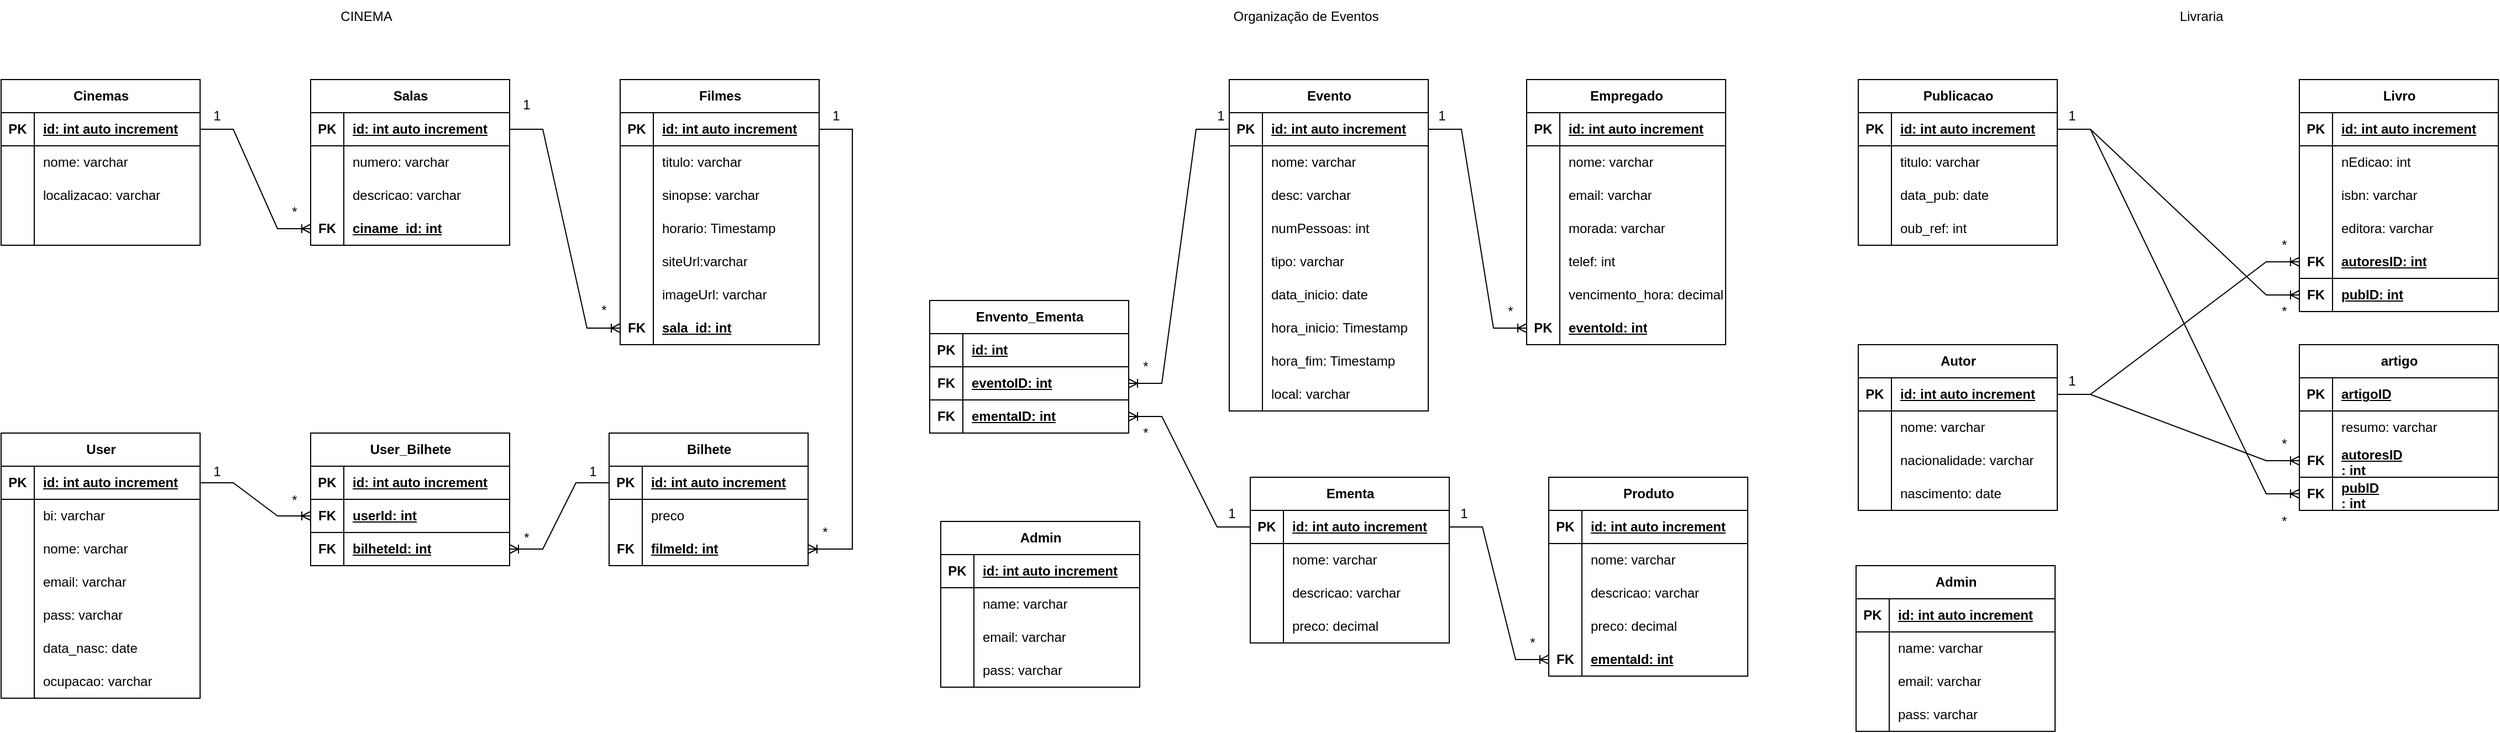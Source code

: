 <mxfile version="21.2.1" type="github">
  <diagram name="Página-1" id="CxYBiT2X2Mzwj7vae3rT">
    <mxGraphModel dx="1434" dy="774" grid="1" gridSize="10" guides="1" tooltips="1" connect="1" arrows="1" fold="1" page="1" pageScale="1" pageWidth="827" pageHeight="1169" math="0" shadow="0">
      <root>
        <mxCell id="0" />
        <mxCell id="1" parent="0" />
        <mxCell id="47S60VmkeFqmCXvIczpd-1" value="Cinemas" style="shape=table;startSize=30;container=1;collapsible=1;childLayout=tableLayout;fixedRows=1;rowLines=0;fontStyle=1;align=center;resizeLast=1;html=1;" parent="1" vertex="1">
          <mxGeometry x="40" y="80" width="180" height="150" as="geometry" />
        </mxCell>
        <mxCell id="47S60VmkeFqmCXvIczpd-2" value="" style="shape=tableRow;horizontal=0;startSize=0;swimlaneHead=0;swimlaneBody=0;fillColor=none;collapsible=0;dropTarget=0;points=[[0,0.5],[1,0.5]];portConstraint=eastwest;top=0;left=0;right=0;bottom=1;" parent="47S60VmkeFqmCXvIczpd-1" vertex="1">
          <mxGeometry y="30" width="180" height="30" as="geometry" />
        </mxCell>
        <mxCell id="47S60VmkeFqmCXvIczpd-3" value="PK" style="shape=partialRectangle;connectable=0;fillColor=none;top=0;left=0;bottom=0;right=0;fontStyle=1;overflow=hidden;whiteSpace=wrap;html=1;" parent="47S60VmkeFqmCXvIczpd-2" vertex="1">
          <mxGeometry width="30" height="30" as="geometry">
            <mxRectangle width="30" height="30" as="alternateBounds" />
          </mxGeometry>
        </mxCell>
        <mxCell id="47S60VmkeFqmCXvIczpd-4" value="id: int auto increment" style="shape=partialRectangle;connectable=0;fillColor=none;top=0;left=0;bottom=0;right=0;align=left;spacingLeft=6;fontStyle=5;overflow=hidden;whiteSpace=wrap;html=1;" parent="47S60VmkeFqmCXvIczpd-2" vertex="1">
          <mxGeometry x="30" width="150" height="30" as="geometry">
            <mxRectangle width="150" height="30" as="alternateBounds" />
          </mxGeometry>
        </mxCell>
        <mxCell id="47S60VmkeFqmCXvIczpd-5" value="" style="shape=tableRow;horizontal=0;startSize=0;swimlaneHead=0;swimlaneBody=0;fillColor=none;collapsible=0;dropTarget=0;points=[[0,0.5],[1,0.5]];portConstraint=eastwest;top=0;left=0;right=0;bottom=0;" parent="47S60VmkeFqmCXvIczpd-1" vertex="1">
          <mxGeometry y="60" width="180" height="30" as="geometry" />
        </mxCell>
        <mxCell id="47S60VmkeFqmCXvIczpd-6" value="" style="shape=partialRectangle;connectable=0;fillColor=none;top=0;left=0;bottom=0;right=0;editable=1;overflow=hidden;whiteSpace=wrap;html=1;" parent="47S60VmkeFqmCXvIczpd-5" vertex="1">
          <mxGeometry width="30" height="30" as="geometry">
            <mxRectangle width="30" height="30" as="alternateBounds" />
          </mxGeometry>
        </mxCell>
        <mxCell id="47S60VmkeFqmCXvIczpd-7" value="nome: varchar" style="shape=partialRectangle;connectable=0;fillColor=none;top=0;left=0;bottom=0;right=0;align=left;spacingLeft=6;overflow=hidden;whiteSpace=wrap;html=1;" parent="47S60VmkeFqmCXvIczpd-5" vertex="1">
          <mxGeometry x="30" width="150" height="30" as="geometry">
            <mxRectangle width="150" height="30" as="alternateBounds" />
          </mxGeometry>
        </mxCell>
        <mxCell id="47S60VmkeFqmCXvIczpd-8" value="" style="shape=tableRow;horizontal=0;startSize=0;swimlaneHead=0;swimlaneBody=0;fillColor=none;collapsible=0;dropTarget=0;points=[[0,0.5],[1,0.5]];portConstraint=eastwest;top=0;left=0;right=0;bottom=0;" parent="47S60VmkeFqmCXvIczpd-1" vertex="1">
          <mxGeometry y="90" width="180" height="30" as="geometry" />
        </mxCell>
        <mxCell id="47S60VmkeFqmCXvIczpd-9" value="" style="shape=partialRectangle;connectable=0;fillColor=none;top=0;left=0;bottom=0;right=0;editable=1;overflow=hidden;whiteSpace=wrap;html=1;" parent="47S60VmkeFqmCXvIczpd-8" vertex="1">
          <mxGeometry width="30" height="30" as="geometry">
            <mxRectangle width="30" height="30" as="alternateBounds" />
          </mxGeometry>
        </mxCell>
        <mxCell id="47S60VmkeFqmCXvIczpd-10" value="localizacao: varchar" style="shape=partialRectangle;connectable=0;fillColor=none;top=0;left=0;bottom=0;right=0;align=left;spacingLeft=6;overflow=hidden;whiteSpace=wrap;html=1;" parent="47S60VmkeFqmCXvIczpd-8" vertex="1">
          <mxGeometry x="30" width="150" height="30" as="geometry">
            <mxRectangle width="150" height="30" as="alternateBounds" />
          </mxGeometry>
        </mxCell>
        <mxCell id="47S60VmkeFqmCXvIczpd-11" value="" style="shape=tableRow;horizontal=0;startSize=0;swimlaneHead=0;swimlaneBody=0;fillColor=none;collapsible=0;dropTarget=0;points=[[0,0.5],[1,0.5]];portConstraint=eastwest;top=0;left=0;right=0;bottom=0;" parent="47S60VmkeFqmCXvIczpd-1" vertex="1">
          <mxGeometry y="120" width="180" height="30" as="geometry" />
        </mxCell>
        <mxCell id="47S60VmkeFqmCXvIczpd-12" value="" style="shape=partialRectangle;connectable=0;fillColor=none;top=0;left=0;bottom=0;right=0;editable=1;overflow=hidden;whiteSpace=wrap;html=1;" parent="47S60VmkeFqmCXvIczpd-11" vertex="1">
          <mxGeometry width="30" height="30" as="geometry">
            <mxRectangle width="30" height="30" as="alternateBounds" />
          </mxGeometry>
        </mxCell>
        <mxCell id="47S60VmkeFqmCXvIczpd-13" value="" style="shape=partialRectangle;connectable=0;fillColor=none;top=0;left=0;bottom=0;right=0;align=left;spacingLeft=6;overflow=hidden;whiteSpace=wrap;html=1;" parent="47S60VmkeFqmCXvIczpd-11" vertex="1">
          <mxGeometry x="30" width="150" height="30" as="geometry">
            <mxRectangle width="150" height="30" as="alternateBounds" />
          </mxGeometry>
        </mxCell>
        <mxCell id="47S60VmkeFqmCXvIczpd-14" value="Salas" style="shape=table;startSize=30;container=1;collapsible=1;childLayout=tableLayout;fixedRows=1;rowLines=0;fontStyle=1;align=center;resizeLast=1;html=1;" parent="1" vertex="1">
          <mxGeometry x="320" y="80" width="180" height="150" as="geometry" />
        </mxCell>
        <mxCell id="47S60VmkeFqmCXvIczpd-15" value="" style="shape=tableRow;horizontal=0;startSize=0;swimlaneHead=0;swimlaneBody=0;fillColor=none;collapsible=0;dropTarget=0;points=[[0,0.5],[1,0.5]];portConstraint=eastwest;top=0;left=0;right=0;bottom=1;" parent="47S60VmkeFqmCXvIczpd-14" vertex="1">
          <mxGeometry y="30" width="180" height="30" as="geometry" />
        </mxCell>
        <mxCell id="47S60VmkeFqmCXvIczpd-16" value="PK" style="shape=partialRectangle;connectable=0;fillColor=none;top=0;left=0;bottom=0;right=0;fontStyle=1;overflow=hidden;whiteSpace=wrap;html=1;" parent="47S60VmkeFqmCXvIczpd-15" vertex="1">
          <mxGeometry width="30" height="30" as="geometry">
            <mxRectangle width="30" height="30" as="alternateBounds" />
          </mxGeometry>
        </mxCell>
        <mxCell id="47S60VmkeFqmCXvIczpd-17" value="id: int auto increment" style="shape=partialRectangle;connectable=0;fillColor=none;top=0;left=0;bottom=0;right=0;align=left;spacingLeft=6;fontStyle=5;overflow=hidden;whiteSpace=wrap;html=1;" parent="47S60VmkeFqmCXvIczpd-15" vertex="1">
          <mxGeometry x="30" width="150" height="30" as="geometry">
            <mxRectangle width="150" height="30" as="alternateBounds" />
          </mxGeometry>
        </mxCell>
        <mxCell id="47S60VmkeFqmCXvIczpd-18" value="" style="shape=tableRow;horizontal=0;startSize=0;swimlaneHead=0;swimlaneBody=0;fillColor=none;collapsible=0;dropTarget=0;points=[[0,0.5],[1,0.5]];portConstraint=eastwest;top=0;left=0;right=0;bottom=0;" parent="47S60VmkeFqmCXvIczpd-14" vertex="1">
          <mxGeometry y="60" width="180" height="30" as="geometry" />
        </mxCell>
        <mxCell id="47S60VmkeFqmCXvIczpd-19" value="" style="shape=partialRectangle;connectable=0;fillColor=none;top=0;left=0;bottom=0;right=0;editable=1;overflow=hidden;whiteSpace=wrap;html=1;" parent="47S60VmkeFqmCXvIczpd-18" vertex="1">
          <mxGeometry width="30" height="30" as="geometry">
            <mxRectangle width="30" height="30" as="alternateBounds" />
          </mxGeometry>
        </mxCell>
        <mxCell id="47S60VmkeFqmCXvIczpd-20" value="numero: varchar" style="shape=partialRectangle;connectable=0;fillColor=none;top=0;left=0;bottom=0;right=0;align=left;spacingLeft=6;overflow=hidden;whiteSpace=wrap;html=1;" parent="47S60VmkeFqmCXvIczpd-18" vertex="1">
          <mxGeometry x="30" width="150" height="30" as="geometry">
            <mxRectangle width="150" height="30" as="alternateBounds" />
          </mxGeometry>
        </mxCell>
        <mxCell id="47S60VmkeFqmCXvIczpd-21" value="" style="shape=tableRow;horizontal=0;startSize=0;swimlaneHead=0;swimlaneBody=0;fillColor=none;collapsible=0;dropTarget=0;points=[[0,0.5],[1,0.5]];portConstraint=eastwest;top=0;left=0;right=0;bottom=0;" parent="47S60VmkeFqmCXvIczpd-14" vertex="1">
          <mxGeometry y="90" width="180" height="30" as="geometry" />
        </mxCell>
        <mxCell id="47S60VmkeFqmCXvIczpd-22" value="" style="shape=partialRectangle;connectable=0;fillColor=none;top=0;left=0;bottom=0;right=0;editable=1;overflow=hidden;whiteSpace=wrap;html=1;" parent="47S60VmkeFqmCXvIczpd-21" vertex="1">
          <mxGeometry width="30" height="30" as="geometry">
            <mxRectangle width="30" height="30" as="alternateBounds" />
          </mxGeometry>
        </mxCell>
        <mxCell id="47S60VmkeFqmCXvIczpd-23" value="descricao: varchar" style="shape=partialRectangle;connectable=0;fillColor=none;top=0;left=0;bottom=0;right=0;align=left;spacingLeft=6;overflow=hidden;whiteSpace=wrap;html=1;" parent="47S60VmkeFqmCXvIczpd-21" vertex="1">
          <mxGeometry x="30" width="150" height="30" as="geometry">
            <mxRectangle width="150" height="30" as="alternateBounds" />
          </mxGeometry>
        </mxCell>
        <mxCell id="47S60VmkeFqmCXvIczpd-90" value="" style="shape=tableRow;horizontal=0;startSize=0;swimlaneHead=0;swimlaneBody=0;fillColor=none;collapsible=0;dropTarget=0;points=[[0,0.5],[1,0.5]];portConstraint=eastwest;top=0;left=0;right=0;bottom=1;" parent="47S60VmkeFqmCXvIczpd-14" vertex="1">
          <mxGeometry y="120" width="180" height="30" as="geometry" />
        </mxCell>
        <mxCell id="47S60VmkeFqmCXvIczpd-91" value="FK" style="shape=partialRectangle;connectable=0;fillColor=none;top=0;left=0;bottom=0;right=0;fontStyle=1;overflow=hidden;whiteSpace=wrap;html=1;" parent="47S60VmkeFqmCXvIczpd-90" vertex="1">
          <mxGeometry width="30" height="30" as="geometry">
            <mxRectangle width="30" height="30" as="alternateBounds" />
          </mxGeometry>
        </mxCell>
        <mxCell id="47S60VmkeFqmCXvIczpd-92" value="ciname_id: int" style="shape=partialRectangle;connectable=0;fillColor=none;top=0;left=0;bottom=0;right=0;align=left;spacingLeft=6;fontStyle=5;overflow=hidden;whiteSpace=wrap;html=1;" parent="47S60VmkeFqmCXvIczpd-90" vertex="1">
          <mxGeometry x="30" width="150" height="30" as="geometry">
            <mxRectangle width="150" height="30" as="alternateBounds" />
          </mxGeometry>
        </mxCell>
        <mxCell id="47S60VmkeFqmCXvIczpd-27" value="User" style="shape=table;startSize=30;container=1;collapsible=1;childLayout=tableLayout;fixedRows=1;rowLines=0;fontStyle=1;align=center;resizeLast=1;html=1;" parent="1" vertex="1">
          <mxGeometry x="40" y="400" width="180" height="240" as="geometry" />
        </mxCell>
        <mxCell id="47S60VmkeFqmCXvIczpd-28" value="" style="shape=tableRow;horizontal=0;startSize=0;swimlaneHead=0;swimlaneBody=0;fillColor=none;collapsible=0;dropTarget=0;points=[[0,0.5],[1,0.5]];portConstraint=eastwest;top=0;left=0;right=0;bottom=1;" parent="47S60VmkeFqmCXvIczpd-27" vertex="1">
          <mxGeometry y="30" width="180" height="30" as="geometry" />
        </mxCell>
        <mxCell id="47S60VmkeFqmCXvIczpd-29" value="PK" style="shape=partialRectangle;connectable=0;fillColor=none;top=0;left=0;bottom=0;right=0;fontStyle=1;overflow=hidden;whiteSpace=wrap;html=1;" parent="47S60VmkeFqmCXvIczpd-28" vertex="1">
          <mxGeometry width="30" height="30" as="geometry">
            <mxRectangle width="30" height="30" as="alternateBounds" />
          </mxGeometry>
        </mxCell>
        <mxCell id="47S60VmkeFqmCXvIczpd-30" value="id: int auto increment" style="shape=partialRectangle;connectable=0;fillColor=none;top=0;left=0;bottom=0;right=0;align=left;spacingLeft=6;fontStyle=5;overflow=hidden;whiteSpace=wrap;html=1;" parent="47S60VmkeFqmCXvIczpd-28" vertex="1">
          <mxGeometry x="30" width="150" height="30" as="geometry">
            <mxRectangle width="150" height="30" as="alternateBounds" />
          </mxGeometry>
        </mxCell>
        <mxCell id="47S60VmkeFqmCXvIczpd-31" value="" style="shape=tableRow;horizontal=0;startSize=0;swimlaneHead=0;swimlaneBody=0;fillColor=none;collapsible=0;dropTarget=0;points=[[0,0.5],[1,0.5]];portConstraint=eastwest;top=0;left=0;right=0;bottom=0;" parent="47S60VmkeFqmCXvIczpd-27" vertex="1">
          <mxGeometry y="60" width="180" height="30" as="geometry" />
        </mxCell>
        <mxCell id="47S60VmkeFqmCXvIczpd-32" value="" style="shape=partialRectangle;connectable=0;fillColor=none;top=0;left=0;bottom=0;right=0;editable=1;overflow=hidden;whiteSpace=wrap;html=1;" parent="47S60VmkeFqmCXvIczpd-31" vertex="1">
          <mxGeometry width="30" height="30" as="geometry">
            <mxRectangle width="30" height="30" as="alternateBounds" />
          </mxGeometry>
        </mxCell>
        <mxCell id="47S60VmkeFqmCXvIczpd-33" value="bi: varchar" style="shape=partialRectangle;connectable=0;fillColor=none;top=0;left=0;bottom=0;right=0;align=left;spacingLeft=6;overflow=hidden;whiteSpace=wrap;html=1;" parent="47S60VmkeFqmCXvIczpd-31" vertex="1">
          <mxGeometry x="30" width="150" height="30" as="geometry">
            <mxRectangle width="150" height="30" as="alternateBounds" />
          </mxGeometry>
        </mxCell>
        <mxCell id="47S60VmkeFqmCXvIczpd-144" value="" style="shape=tableRow;horizontal=0;startSize=0;swimlaneHead=0;swimlaneBody=0;fillColor=none;collapsible=0;dropTarget=0;points=[[0,0.5],[1,0.5]];portConstraint=eastwest;top=0;left=0;right=0;bottom=0;" parent="47S60VmkeFqmCXvIczpd-27" vertex="1">
          <mxGeometry y="90" width="180" height="30" as="geometry" />
        </mxCell>
        <mxCell id="47S60VmkeFqmCXvIczpd-145" value="" style="shape=partialRectangle;connectable=0;fillColor=none;top=0;left=0;bottom=0;right=0;editable=1;overflow=hidden;whiteSpace=wrap;html=1;" parent="47S60VmkeFqmCXvIczpd-144" vertex="1">
          <mxGeometry width="30" height="30" as="geometry">
            <mxRectangle width="30" height="30" as="alternateBounds" />
          </mxGeometry>
        </mxCell>
        <mxCell id="47S60VmkeFqmCXvIczpd-146" value="nome: varchar" style="shape=partialRectangle;connectable=0;fillColor=none;top=0;left=0;bottom=0;right=0;align=left;spacingLeft=6;overflow=hidden;whiteSpace=wrap;html=1;" parent="47S60VmkeFqmCXvIczpd-144" vertex="1">
          <mxGeometry x="30" width="150" height="30" as="geometry">
            <mxRectangle width="150" height="30" as="alternateBounds" />
          </mxGeometry>
        </mxCell>
        <mxCell id="47S60VmkeFqmCXvIczpd-34" value="" style="shape=tableRow;horizontal=0;startSize=0;swimlaneHead=0;swimlaneBody=0;fillColor=none;collapsible=0;dropTarget=0;points=[[0,0.5],[1,0.5]];portConstraint=eastwest;top=0;left=0;right=0;bottom=0;" parent="47S60VmkeFqmCXvIczpd-27" vertex="1">
          <mxGeometry y="120" width="180" height="30" as="geometry" />
        </mxCell>
        <mxCell id="47S60VmkeFqmCXvIczpd-35" value="" style="shape=partialRectangle;connectable=0;fillColor=none;top=0;left=0;bottom=0;right=0;editable=1;overflow=hidden;whiteSpace=wrap;html=1;" parent="47S60VmkeFqmCXvIczpd-34" vertex="1">
          <mxGeometry width="30" height="30" as="geometry">
            <mxRectangle width="30" height="30" as="alternateBounds" />
          </mxGeometry>
        </mxCell>
        <mxCell id="47S60VmkeFqmCXvIczpd-36" value="email: varchar" style="shape=partialRectangle;connectable=0;fillColor=none;top=0;left=0;bottom=0;right=0;align=left;spacingLeft=6;overflow=hidden;whiteSpace=wrap;html=1;" parent="47S60VmkeFqmCXvIczpd-34" vertex="1">
          <mxGeometry x="30" width="150" height="30" as="geometry">
            <mxRectangle width="150" height="30" as="alternateBounds" />
          </mxGeometry>
        </mxCell>
        <mxCell id="47S60VmkeFqmCXvIczpd-37" value="" style="shape=tableRow;horizontal=0;startSize=0;swimlaneHead=0;swimlaneBody=0;fillColor=none;collapsible=0;dropTarget=0;points=[[0,0.5],[1,0.5]];portConstraint=eastwest;top=0;left=0;right=0;bottom=0;" parent="47S60VmkeFqmCXvIczpd-27" vertex="1">
          <mxGeometry y="150" width="180" height="30" as="geometry" />
        </mxCell>
        <mxCell id="47S60VmkeFqmCXvIczpd-38" value="" style="shape=partialRectangle;connectable=0;fillColor=none;top=0;left=0;bottom=0;right=0;editable=1;overflow=hidden;whiteSpace=wrap;html=1;" parent="47S60VmkeFqmCXvIczpd-37" vertex="1">
          <mxGeometry width="30" height="30" as="geometry">
            <mxRectangle width="30" height="30" as="alternateBounds" />
          </mxGeometry>
        </mxCell>
        <mxCell id="47S60VmkeFqmCXvIczpd-39" value="pass: varchar" style="shape=partialRectangle;connectable=0;fillColor=none;top=0;left=0;bottom=0;right=0;align=left;spacingLeft=6;overflow=hidden;whiteSpace=wrap;html=1;" parent="47S60VmkeFqmCXvIczpd-37" vertex="1">
          <mxGeometry x="30" width="150" height="30" as="geometry">
            <mxRectangle width="150" height="30" as="alternateBounds" />
          </mxGeometry>
        </mxCell>
        <mxCell id="47S60VmkeFqmCXvIczpd-100" value="" style="shape=tableRow;horizontal=0;startSize=0;swimlaneHead=0;swimlaneBody=0;fillColor=none;collapsible=0;dropTarget=0;points=[[0,0.5],[1,0.5]];portConstraint=eastwest;top=0;left=0;right=0;bottom=0;" parent="47S60VmkeFqmCXvIczpd-27" vertex="1">
          <mxGeometry y="180" width="180" height="30" as="geometry" />
        </mxCell>
        <mxCell id="47S60VmkeFqmCXvIczpd-101" value="" style="shape=partialRectangle;connectable=0;fillColor=none;top=0;left=0;bottom=0;right=0;editable=1;overflow=hidden;whiteSpace=wrap;html=1;" parent="47S60VmkeFqmCXvIczpd-100" vertex="1">
          <mxGeometry width="30" height="30" as="geometry">
            <mxRectangle width="30" height="30" as="alternateBounds" />
          </mxGeometry>
        </mxCell>
        <mxCell id="47S60VmkeFqmCXvIczpd-102" value="data_nasc: date" style="shape=partialRectangle;connectable=0;fillColor=none;top=0;left=0;bottom=0;right=0;align=left;spacingLeft=6;overflow=hidden;whiteSpace=wrap;html=1;" parent="47S60VmkeFqmCXvIczpd-100" vertex="1">
          <mxGeometry x="30" width="150" height="30" as="geometry">
            <mxRectangle width="150" height="30" as="alternateBounds" />
          </mxGeometry>
        </mxCell>
        <mxCell id="47S60VmkeFqmCXvIczpd-141" value="" style="shape=tableRow;horizontal=0;startSize=0;swimlaneHead=0;swimlaneBody=0;fillColor=none;collapsible=0;dropTarget=0;points=[[0,0.5],[1,0.5]];portConstraint=eastwest;top=0;left=0;right=0;bottom=0;" parent="47S60VmkeFqmCXvIczpd-27" vertex="1">
          <mxGeometry y="210" width="180" height="30" as="geometry" />
        </mxCell>
        <mxCell id="47S60VmkeFqmCXvIczpd-142" value="" style="shape=partialRectangle;connectable=0;fillColor=none;top=0;left=0;bottom=0;right=0;editable=1;overflow=hidden;whiteSpace=wrap;html=1;" parent="47S60VmkeFqmCXvIczpd-141" vertex="1">
          <mxGeometry width="30" height="30" as="geometry">
            <mxRectangle width="30" height="30" as="alternateBounds" />
          </mxGeometry>
        </mxCell>
        <mxCell id="47S60VmkeFqmCXvIczpd-143" value="ocupacao: varchar" style="shape=partialRectangle;connectable=0;fillColor=none;top=0;left=0;bottom=0;right=0;align=left;spacingLeft=6;overflow=hidden;whiteSpace=wrap;html=1;" parent="47S60VmkeFqmCXvIczpd-141" vertex="1">
          <mxGeometry x="30" width="150" height="30" as="geometry">
            <mxRectangle width="150" height="30" as="alternateBounds" />
          </mxGeometry>
        </mxCell>
        <mxCell id="47S60VmkeFqmCXvIczpd-40" value="Bilhete" style="shape=table;startSize=30;container=1;collapsible=1;childLayout=tableLayout;fixedRows=1;rowLines=0;fontStyle=1;align=center;resizeLast=1;html=1;" parent="1" vertex="1">
          <mxGeometry x="590" y="400" width="180" height="120" as="geometry" />
        </mxCell>
        <mxCell id="47S60VmkeFqmCXvIczpd-41" value="" style="shape=tableRow;horizontal=0;startSize=0;swimlaneHead=0;swimlaneBody=0;fillColor=none;collapsible=0;dropTarget=0;points=[[0,0.5],[1,0.5]];portConstraint=eastwest;top=0;left=0;right=0;bottom=1;" parent="47S60VmkeFqmCXvIczpd-40" vertex="1">
          <mxGeometry y="30" width="180" height="30" as="geometry" />
        </mxCell>
        <mxCell id="47S60VmkeFqmCXvIczpd-42" value="PK" style="shape=partialRectangle;connectable=0;fillColor=none;top=0;left=0;bottom=0;right=0;fontStyle=1;overflow=hidden;whiteSpace=wrap;html=1;" parent="47S60VmkeFqmCXvIczpd-41" vertex="1">
          <mxGeometry width="30" height="30" as="geometry">
            <mxRectangle width="30" height="30" as="alternateBounds" />
          </mxGeometry>
        </mxCell>
        <mxCell id="47S60VmkeFqmCXvIczpd-43" value="id: int auto increment" style="shape=partialRectangle;connectable=0;fillColor=none;top=0;left=0;bottom=0;right=0;align=left;spacingLeft=6;fontStyle=5;overflow=hidden;whiteSpace=wrap;html=1;" parent="47S60VmkeFqmCXvIczpd-41" vertex="1">
          <mxGeometry x="30" width="150" height="30" as="geometry">
            <mxRectangle width="150" height="30" as="alternateBounds" />
          </mxGeometry>
        </mxCell>
        <mxCell id="47S60VmkeFqmCXvIczpd-44" value="" style="shape=tableRow;horizontal=0;startSize=0;swimlaneHead=0;swimlaneBody=0;fillColor=none;collapsible=0;dropTarget=0;points=[[0,0.5],[1,0.5]];portConstraint=eastwest;top=0;left=0;right=0;bottom=0;" parent="47S60VmkeFqmCXvIczpd-40" vertex="1">
          <mxGeometry y="60" width="180" height="30" as="geometry" />
        </mxCell>
        <mxCell id="47S60VmkeFqmCXvIczpd-45" value="" style="shape=partialRectangle;connectable=0;fillColor=none;top=0;left=0;bottom=0;right=0;editable=1;overflow=hidden;whiteSpace=wrap;html=1;" parent="47S60VmkeFqmCXvIczpd-44" vertex="1">
          <mxGeometry width="30" height="30" as="geometry">
            <mxRectangle width="30" height="30" as="alternateBounds" />
          </mxGeometry>
        </mxCell>
        <mxCell id="47S60VmkeFqmCXvIczpd-46" value="preco" style="shape=partialRectangle;connectable=0;fillColor=none;top=0;left=0;bottom=0;right=0;align=left;spacingLeft=6;overflow=hidden;whiteSpace=wrap;html=1;" parent="47S60VmkeFqmCXvIczpd-44" vertex="1">
          <mxGeometry x="30" width="150" height="30" as="geometry">
            <mxRectangle width="150" height="30" as="alternateBounds" />
          </mxGeometry>
        </mxCell>
        <mxCell id="47S60VmkeFqmCXvIczpd-103" value="" style="shape=tableRow;horizontal=0;startSize=0;swimlaneHead=0;swimlaneBody=0;fillColor=none;collapsible=0;dropTarget=0;points=[[0,0.5],[1,0.5]];portConstraint=eastwest;top=0;left=0;right=0;bottom=1;" parent="47S60VmkeFqmCXvIczpd-40" vertex="1">
          <mxGeometry y="90" width="180" height="30" as="geometry" />
        </mxCell>
        <mxCell id="47S60VmkeFqmCXvIczpd-104" value="FK" style="shape=partialRectangle;connectable=0;fillColor=none;top=0;left=0;bottom=0;right=0;fontStyle=1;overflow=hidden;whiteSpace=wrap;html=1;" parent="47S60VmkeFqmCXvIczpd-103" vertex="1">
          <mxGeometry width="30" height="30" as="geometry">
            <mxRectangle width="30" height="30" as="alternateBounds" />
          </mxGeometry>
        </mxCell>
        <mxCell id="47S60VmkeFqmCXvIczpd-105" value="filmeId: int" style="shape=partialRectangle;connectable=0;fillColor=none;top=0;left=0;bottom=0;right=0;align=left;spacingLeft=6;fontStyle=5;overflow=hidden;whiteSpace=wrap;html=1;" parent="47S60VmkeFqmCXvIczpd-103" vertex="1">
          <mxGeometry x="30" width="150" height="30" as="geometry">
            <mxRectangle width="150" height="30" as="alternateBounds" />
          </mxGeometry>
        </mxCell>
        <mxCell id="47S60VmkeFqmCXvIczpd-53" value="Filmes" style="shape=table;startSize=30;container=1;collapsible=1;childLayout=tableLayout;fixedRows=1;rowLines=0;fontStyle=1;align=center;resizeLast=1;html=1;" parent="1" vertex="1">
          <mxGeometry x="600" y="80" width="180" height="240" as="geometry" />
        </mxCell>
        <mxCell id="47S60VmkeFqmCXvIczpd-54" value="" style="shape=tableRow;horizontal=0;startSize=0;swimlaneHead=0;swimlaneBody=0;fillColor=none;collapsible=0;dropTarget=0;points=[[0,0.5],[1,0.5]];portConstraint=eastwest;top=0;left=0;right=0;bottom=1;" parent="47S60VmkeFqmCXvIczpd-53" vertex="1">
          <mxGeometry y="30" width="180" height="30" as="geometry" />
        </mxCell>
        <mxCell id="47S60VmkeFqmCXvIczpd-55" value="PK" style="shape=partialRectangle;connectable=0;fillColor=none;top=0;left=0;bottom=0;right=0;fontStyle=1;overflow=hidden;whiteSpace=wrap;html=1;" parent="47S60VmkeFqmCXvIczpd-54" vertex="1">
          <mxGeometry width="30" height="30" as="geometry">
            <mxRectangle width="30" height="30" as="alternateBounds" />
          </mxGeometry>
        </mxCell>
        <mxCell id="47S60VmkeFqmCXvIczpd-56" value="id: int auto increment" style="shape=partialRectangle;connectable=0;fillColor=none;top=0;left=0;bottom=0;right=0;align=left;spacingLeft=6;fontStyle=5;overflow=hidden;whiteSpace=wrap;html=1;" parent="47S60VmkeFqmCXvIczpd-54" vertex="1">
          <mxGeometry x="30" width="150" height="30" as="geometry">
            <mxRectangle width="150" height="30" as="alternateBounds" />
          </mxGeometry>
        </mxCell>
        <mxCell id="47S60VmkeFqmCXvIczpd-57" value="" style="shape=tableRow;horizontal=0;startSize=0;swimlaneHead=0;swimlaneBody=0;fillColor=none;collapsible=0;dropTarget=0;points=[[0,0.5],[1,0.5]];portConstraint=eastwest;top=0;left=0;right=0;bottom=0;" parent="47S60VmkeFqmCXvIczpd-53" vertex="1">
          <mxGeometry y="60" width="180" height="30" as="geometry" />
        </mxCell>
        <mxCell id="47S60VmkeFqmCXvIczpd-58" value="" style="shape=partialRectangle;connectable=0;fillColor=none;top=0;left=0;bottom=0;right=0;editable=1;overflow=hidden;whiteSpace=wrap;html=1;" parent="47S60VmkeFqmCXvIczpd-57" vertex="1">
          <mxGeometry width="30" height="30" as="geometry">
            <mxRectangle width="30" height="30" as="alternateBounds" />
          </mxGeometry>
        </mxCell>
        <mxCell id="47S60VmkeFqmCXvIczpd-59" value="titulo: varchar" style="shape=partialRectangle;connectable=0;fillColor=none;top=0;left=0;bottom=0;right=0;align=left;spacingLeft=6;overflow=hidden;whiteSpace=wrap;html=1;" parent="47S60VmkeFqmCXvIczpd-57" vertex="1">
          <mxGeometry x="30" width="150" height="30" as="geometry">
            <mxRectangle width="150" height="30" as="alternateBounds" />
          </mxGeometry>
        </mxCell>
        <mxCell id="47S60VmkeFqmCXvIczpd-60" value="" style="shape=tableRow;horizontal=0;startSize=0;swimlaneHead=0;swimlaneBody=0;fillColor=none;collapsible=0;dropTarget=0;points=[[0,0.5],[1,0.5]];portConstraint=eastwest;top=0;left=0;right=0;bottom=0;" parent="47S60VmkeFqmCXvIczpd-53" vertex="1">
          <mxGeometry y="90" width="180" height="30" as="geometry" />
        </mxCell>
        <mxCell id="47S60VmkeFqmCXvIczpd-61" value="" style="shape=partialRectangle;connectable=0;fillColor=none;top=0;left=0;bottom=0;right=0;editable=1;overflow=hidden;whiteSpace=wrap;html=1;" parent="47S60VmkeFqmCXvIczpd-60" vertex="1">
          <mxGeometry width="30" height="30" as="geometry">
            <mxRectangle width="30" height="30" as="alternateBounds" />
          </mxGeometry>
        </mxCell>
        <mxCell id="47S60VmkeFqmCXvIczpd-62" value="sinopse: varchar" style="shape=partialRectangle;connectable=0;fillColor=none;top=0;left=0;bottom=0;right=0;align=left;spacingLeft=6;overflow=hidden;whiteSpace=wrap;html=1;" parent="47S60VmkeFqmCXvIczpd-60" vertex="1">
          <mxGeometry x="30" width="150" height="30" as="geometry">
            <mxRectangle width="150" height="30" as="alternateBounds" />
          </mxGeometry>
        </mxCell>
        <mxCell id="47S60VmkeFqmCXvIczpd-67" value="" style="shape=tableRow;horizontal=0;startSize=0;swimlaneHead=0;swimlaneBody=0;fillColor=none;collapsible=0;dropTarget=0;points=[[0,0.5],[1,0.5]];portConstraint=eastwest;top=0;left=0;right=0;bottom=0;" parent="47S60VmkeFqmCXvIczpd-53" vertex="1">
          <mxGeometry y="120" width="180" height="30" as="geometry" />
        </mxCell>
        <mxCell id="47S60VmkeFqmCXvIczpd-68" value="" style="shape=partialRectangle;connectable=0;fillColor=none;top=0;left=0;bottom=0;right=0;editable=1;overflow=hidden;whiteSpace=wrap;html=1;" parent="47S60VmkeFqmCXvIczpd-67" vertex="1">
          <mxGeometry width="30" height="30" as="geometry">
            <mxRectangle width="30" height="30" as="alternateBounds" />
          </mxGeometry>
        </mxCell>
        <mxCell id="47S60VmkeFqmCXvIczpd-69" value="horario: Timestamp" style="shape=partialRectangle;connectable=0;fillColor=none;top=0;left=0;bottom=0;right=0;align=left;spacingLeft=6;overflow=hidden;whiteSpace=wrap;html=1;" parent="47S60VmkeFqmCXvIczpd-67" vertex="1">
          <mxGeometry x="30" width="150" height="30" as="geometry">
            <mxRectangle width="150" height="30" as="alternateBounds" />
          </mxGeometry>
        </mxCell>
        <mxCell id="47S60VmkeFqmCXvIczpd-70" value="" style="shape=tableRow;horizontal=0;startSize=0;swimlaneHead=0;swimlaneBody=0;fillColor=none;collapsible=0;dropTarget=0;points=[[0,0.5],[1,0.5]];portConstraint=eastwest;top=0;left=0;right=0;bottom=0;" parent="47S60VmkeFqmCXvIczpd-53" vertex="1">
          <mxGeometry y="150" width="180" height="30" as="geometry" />
        </mxCell>
        <mxCell id="47S60VmkeFqmCXvIczpd-71" value="" style="shape=partialRectangle;connectable=0;fillColor=none;top=0;left=0;bottom=0;right=0;editable=1;overflow=hidden;whiteSpace=wrap;html=1;" parent="47S60VmkeFqmCXvIczpd-70" vertex="1">
          <mxGeometry width="30" height="30" as="geometry">
            <mxRectangle width="30" height="30" as="alternateBounds" />
          </mxGeometry>
        </mxCell>
        <mxCell id="47S60VmkeFqmCXvIczpd-72" value="siteUrl:varchar" style="shape=partialRectangle;connectable=0;fillColor=none;top=0;left=0;bottom=0;right=0;align=left;spacingLeft=6;overflow=hidden;whiteSpace=wrap;html=1;" parent="47S60VmkeFqmCXvIczpd-70" vertex="1">
          <mxGeometry x="30" width="150" height="30" as="geometry">
            <mxRectangle width="150" height="30" as="alternateBounds" />
          </mxGeometry>
        </mxCell>
        <mxCell id="47S60VmkeFqmCXvIczpd-73" value="" style="shape=tableRow;horizontal=0;startSize=0;swimlaneHead=0;swimlaneBody=0;fillColor=none;collapsible=0;dropTarget=0;points=[[0,0.5],[1,0.5]];portConstraint=eastwest;top=0;left=0;right=0;bottom=0;" parent="47S60VmkeFqmCXvIczpd-53" vertex="1">
          <mxGeometry y="180" width="180" height="30" as="geometry" />
        </mxCell>
        <mxCell id="47S60VmkeFqmCXvIczpd-74" value="" style="shape=partialRectangle;connectable=0;fillColor=none;top=0;left=0;bottom=0;right=0;editable=1;overflow=hidden;whiteSpace=wrap;html=1;" parent="47S60VmkeFqmCXvIczpd-73" vertex="1">
          <mxGeometry width="30" height="30" as="geometry">
            <mxRectangle width="30" height="30" as="alternateBounds" />
          </mxGeometry>
        </mxCell>
        <mxCell id="47S60VmkeFqmCXvIczpd-75" value="imageUrl: varchar" style="shape=partialRectangle;connectable=0;fillColor=none;top=0;left=0;bottom=0;right=0;align=left;spacingLeft=6;overflow=hidden;whiteSpace=wrap;html=1;" parent="47S60VmkeFqmCXvIczpd-73" vertex="1">
          <mxGeometry x="30" width="150" height="30" as="geometry">
            <mxRectangle width="150" height="30" as="alternateBounds" />
          </mxGeometry>
        </mxCell>
        <mxCell id="47S60VmkeFqmCXvIczpd-93" value="" style="shape=tableRow;horizontal=0;startSize=0;swimlaneHead=0;swimlaneBody=0;fillColor=none;collapsible=0;dropTarget=0;points=[[0,0.5],[1,0.5]];portConstraint=eastwest;top=0;left=0;right=0;bottom=1;" parent="47S60VmkeFqmCXvIczpd-53" vertex="1">
          <mxGeometry y="210" width="180" height="30" as="geometry" />
        </mxCell>
        <mxCell id="47S60VmkeFqmCXvIczpd-94" value="FK" style="shape=partialRectangle;connectable=0;fillColor=none;top=0;left=0;bottom=0;right=0;fontStyle=1;overflow=hidden;whiteSpace=wrap;html=1;" parent="47S60VmkeFqmCXvIczpd-93" vertex="1">
          <mxGeometry width="30" height="30" as="geometry">
            <mxRectangle width="30" height="30" as="alternateBounds" />
          </mxGeometry>
        </mxCell>
        <mxCell id="47S60VmkeFqmCXvIczpd-95" value="sala_id: int" style="shape=partialRectangle;connectable=0;fillColor=none;top=0;left=0;bottom=0;right=0;align=left;spacingLeft=6;fontStyle=5;overflow=hidden;whiteSpace=wrap;html=1;" parent="47S60VmkeFqmCXvIczpd-93" vertex="1">
          <mxGeometry x="30" width="150" height="30" as="geometry">
            <mxRectangle width="150" height="30" as="alternateBounds" />
          </mxGeometry>
        </mxCell>
        <mxCell id="47S60VmkeFqmCXvIczpd-66" value="" style="edgeStyle=entityRelationEdgeStyle;fontSize=12;html=1;endArrow=ERoneToMany;rounded=0;entryX=0;entryY=0.5;entryDx=0;entryDy=0;exitX=1;exitY=0.5;exitDx=0;exitDy=0;" parent="1" source="47S60VmkeFqmCXvIczpd-2" target="47S60VmkeFqmCXvIczpd-90" edge="1">
          <mxGeometry width="100" height="100" relative="1" as="geometry">
            <mxPoint x="180" y="320" as="sourcePoint" />
            <mxPoint x="280" y="220" as="targetPoint" />
          </mxGeometry>
        </mxCell>
        <mxCell id="47S60VmkeFqmCXvIczpd-76" value="" style="edgeStyle=entityRelationEdgeStyle;fontSize=12;html=1;endArrow=ERoneToMany;rounded=0;exitX=1;exitY=0.5;exitDx=0;exitDy=0;entryX=0;entryY=0.5;entryDx=0;entryDy=0;" parent="1" source="47S60VmkeFqmCXvIczpd-15" target="47S60VmkeFqmCXvIczpd-93" edge="1">
          <mxGeometry width="100" height="100" relative="1" as="geometry">
            <mxPoint x="360" y="420" as="sourcePoint" />
            <mxPoint x="560" y="230" as="targetPoint" />
          </mxGeometry>
        </mxCell>
        <mxCell id="47S60VmkeFqmCXvIczpd-96" value="1" style="text;html=1;align=center;verticalAlign=middle;resizable=0;points=[];autosize=1;strokeColor=none;fillColor=none;" parent="1" vertex="1">
          <mxGeometry x="220" y="98" width="30" height="30" as="geometry" />
        </mxCell>
        <mxCell id="47S60VmkeFqmCXvIczpd-97" value="*" style="text;html=1;align=center;verticalAlign=middle;resizable=0;points=[];autosize=1;strokeColor=none;fillColor=none;" parent="1" vertex="1">
          <mxGeometry x="290" y="185" width="30" height="30" as="geometry" />
        </mxCell>
        <mxCell id="47S60VmkeFqmCXvIczpd-98" value="1" style="text;html=1;align=center;verticalAlign=middle;resizable=0;points=[];autosize=1;strokeColor=none;fillColor=none;" parent="1" vertex="1">
          <mxGeometry x="500" y="88" width="30" height="30" as="geometry" />
        </mxCell>
        <mxCell id="47S60VmkeFqmCXvIczpd-99" value="*" style="text;html=1;align=center;verticalAlign=middle;resizable=0;points=[];autosize=1;strokeColor=none;fillColor=none;" parent="1" vertex="1">
          <mxGeometry x="570" y="274" width="30" height="30" as="geometry" />
        </mxCell>
        <mxCell id="47S60VmkeFqmCXvIczpd-160" value="" style="edgeStyle=entityRelationEdgeStyle;fontSize=12;html=1;endArrow=ERoneToMany;rounded=0;" parent="1" source="47S60VmkeFqmCXvIczpd-54" target="47S60VmkeFqmCXvIczpd-103" edge="1">
          <mxGeometry width="100" height="100" relative="1" as="geometry">
            <mxPoint x="670" y="470" as="sourcePoint" />
            <mxPoint x="770" y="370" as="targetPoint" />
          </mxGeometry>
        </mxCell>
        <mxCell id="47S60VmkeFqmCXvIczpd-161" value="User_Bilhete" style="shape=table;startSize=30;container=1;collapsible=1;childLayout=tableLayout;fixedRows=1;rowLines=0;fontStyle=1;align=center;resizeLast=1;html=1;" parent="1" vertex="1">
          <mxGeometry x="320" y="400" width="180" height="120" as="geometry" />
        </mxCell>
        <mxCell id="47S60VmkeFqmCXvIczpd-162" value="" style="shape=tableRow;horizontal=0;startSize=0;swimlaneHead=0;swimlaneBody=0;fillColor=none;collapsible=0;dropTarget=0;points=[[0,0.5],[1,0.5]];portConstraint=eastwest;top=0;left=0;right=0;bottom=1;" parent="47S60VmkeFqmCXvIczpd-161" vertex="1">
          <mxGeometry y="30" width="180" height="30" as="geometry" />
        </mxCell>
        <mxCell id="47S60VmkeFqmCXvIczpd-163" value="PK" style="shape=partialRectangle;connectable=0;fillColor=none;top=0;left=0;bottom=0;right=0;fontStyle=1;overflow=hidden;whiteSpace=wrap;html=1;" parent="47S60VmkeFqmCXvIczpd-162" vertex="1">
          <mxGeometry width="30" height="30" as="geometry">
            <mxRectangle width="30" height="30" as="alternateBounds" />
          </mxGeometry>
        </mxCell>
        <mxCell id="47S60VmkeFqmCXvIczpd-164" value="id: int auto increment" style="shape=partialRectangle;connectable=0;fillColor=none;top=0;left=0;bottom=0;right=0;align=left;spacingLeft=6;fontStyle=5;overflow=hidden;whiteSpace=wrap;html=1;" parent="47S60VmkeFqmCXvIczpd-162" vertex="1">
          <mxGeometry x="30" width="150" height="30" as="geometry">
            <mxRectangle width="150" height="30" as="alternateBounds" />
          </mxGeometry>
        </mxCell>
        <mxCell id="47S60VmkeFqmCXvIczpd-200" value="" style="shape=tableRow;horizontal=0;startSize=0;swimlaneHead=0;swimlaneBody=0;fillColor=none;collapsible=0;dropTarget=0;points=[[0,0.5],[1,0.5]];portConstraint=eastwest;top=0;left=0;right=0;bottom=1;" parent="47S60VmkeFqmCXvIczpd-161" vertex="1">
          <mxGeometry y="60" width="180" height="30" as="geometry" />
        </mxCell>
        <mxCell id="47S60VmkeFqmCXvIczpd-201" value="FK" style="shape=partialRectangle;connectable=0;fillColor=none;top=0;left=0;bottom=0;right=0;fontStyle=1;overflow=hidden;whiteSpace=wrap;html=1;" parent="47S60VmkeFqmCXvIczpd-200" vertex="1">
          <mxGeometry width="30" height="30" as="geometry">
            <mxRectangle width="30" height="30" as="alternateBounds" />
          </mxGeometry>
        </mxCell>
        <mxCell id="47S60VmkeFqmCXvIczpd-202" value="userId: int" style="shape=partialRectangle;connectable=0;fillColor=none;top=0;left=0;bottom=0;right=0;align=left;spacingLeft=6;fontStyle=5;overflow=hidden;whiteSpace=wrap;html=1;" parent="47S60VmkeFqmCXvIczpd-200" vertex="1">
          <mxGeometry x="30" width="150" height="30" as="geometry">
            <mxRectangle width="150" height="30" as="alternateBounds" />
          </mxGeometry>
        </mxCell>
        <mxCell id="47S60VmkeFqmCXvIczpd-203" value="" style="shape=tableRow;horizontal=0;startSize=0;swimlaneHead=0;swimlaneBody=0;fillColor=none;collapsible=0;dropTarget=0;points=[[0,0.5],[1,0.5]];portConstraint=eastwest;top=0;left=0;right=0;bottom=1;" parent="47S60VmkeFqmCXvIczpd-161" vertex="1">
          <mxGeometry y="90" width="180" height="30" as="geometry" />
        </mxCell>
        <mxCell id="47S60VmkeFqmCXvIczpd-204" value="FK" style="shape=partialRectangle;connectable=0;fillColor=none;top=0;left=0;bottom=0;right=0;fontStyle=1;overflow=hidden;whiteSpace=wrap;html=1;" parent="47S60VmkeFqmCXvIczpd-203" vertex="1">
          <mxGeometry width="30" height="30" as="geometry">
            <mxRectangle width="30" height="30" as="alternateBounds" />
          </mxGeometry>
        </mxCell>
        <mxCell id="47S60VmkeFqmCXvIczpd-205" value="bilheteId: int" style="shape=partialRectangle;connectable=0;fillColor=none;top=0;left=0;bottom=0;right=0;align=left;spacingLeft=6;fontStyle=5;overflow=hidden;whiteSpace=wrap;html=1;" parent="47S60VmkeFqmCXvIczpd-203" vertex="1">
          <mxGeometry x="30" width="150" height="30" as="geometry">
            <mxRectangle width="150" height="30" as="alternateBounds" />
          </mxGeometry>
        </mxCell>
        <mxCell id="47S60VmkeFqmCXvIczpd-206" value="" style="edgeStyle=entityRelationEdgeStyle;fontSize=12;html=1;endArrow=ERoneToMany;rounded=0;" parent="1" source="47S60VmkeFqmCXvIczpd-28" target="47S60VmkeFqmCXvIczpd-200" edge="1">
          <mxGeometry width="100" height="100" relative="1" as="geometry">
            <mxPoint x="210" y="584.5" as="sourcePoint" />
            <mxPoint x="310" y="484.5" as="targetPoint" />
          </mxGeometry>
        </mxCell>
        <mxCell id="47S60VmkeFqmCXvIczpd-208" value="" style="edgeStyle=entityRelationEdgeStyle;fontSize=12;html=1;endArrow=ERoneToMany;rounded=0;" parent="1" source="47S60VmkeFqmCXvIczpd-41" target="47S60VmkeFqmCXvIczpd-203" edge="1">
          <mxGeometry width="100" height="100" relative="1" as="geometry">
            <mxPoint x="410" y="685" as="sourcePoint" />
            <mxPoint x="510" y="585" as="targetPoint" />
          </mxGeometry>
        </mxCell>
        <mxCell id="47S60VmkeFqmCXvIczpd-209" value="1" style="text;html=1;align=center;verticalAlign=middle;resizable=0;points=[];autosize=1;strokeColor=none;fillColor=none;" parent="1" vertex="1">
          <mxGeometry x="220" y="420" width="30" height="30" as="geometry" />
        </mxCell>
        <mxCell id="47S60VmkeFqmCXvIczpd-210" value="1" style="text;html=1;align=center;verticalAlign=middle;resizable=0;points=[];autosize=1;strokeColor=none;fillColor=none;" parent="1" vertex="1">
          <mxGeometry x="560" y="420" width="30" height="30" as="geometry" />
        </mxCell>
        <mxCell id="47S60VmkeFqmCXvIczpd-211" value="*" style="text;html=1;align=center;verticalAlign=middle;resizable=0;points=[];autosize=1;strokeColor=none;fillColor=none;" parent="1" vertex="1">
          <mxGeometry x="500" y="480" width="30" height="30" as="geometry" />
        </mxCell>
        <mxCell id="47S60VmkeFqmCXvIczpd-212" value="*" style="text;html=1;align=center;verticalAlign=middle;resizable=0;points=[];autosize=1;strokeColor=none;fillColor=none;" parent="1" vertex="1">
          <mxGeometry x="290" y="446" width="30" height="30" as="geometry" />
        </mxCell>
        <mxCell id="47S60VmkeFqmCXvIczpd-213" value="CINEMA" style="text;html=1;align=center;verticalAlign=middle;resizable=0;points=[];autosize=1;strokeColor=none;fillColor=none;" parent="1" vertex="1">
          <mxGeometry x="335" y="8" width="70" height="30" as="geometry" />
        </mxCell>
        <mxCell id="47S60VmkeFqmCXvIczpd-214" value="Evento" style="shape=table;startSize=30;container=1;collapsible=1;childLayout=tableLayout;fixedRows=1;rowLines=0;fontStyle=1;align=center;resizeLast=1;html=1;" parent="1" vertex="1">
          <mxGeometry x="1151" y="80" width="180" height="300" as="geometry" />
        </mxCell>
        <mxCell id="47S60VmkeFqmCXvIczpd-215" value="" style="shape=tableRow;horizontal=0;startSize=0;swimlaneHead=0;swimlaneBody=0;fillColor=none;collapsible=0;dropTarget=0;points=[[0,0.5],[1,0.5]];portConstraint=eastwest;top=0;left=0;right=0;bottom=1;" parent="47S60VmkeFqmCXvIczpd-214" vertex="1">
          <mxGeometry y="30" width="180" height="30" as="geometry" />
        </mxCell>
        <mxCell id="47S60VmkeFqmCXvIczpd-216" value="PK" style="shape=partialRectangle;connectable=0;fillColor=none;top=0;left=0;bottom=0;right=0;fontStyle=1;overflow=hidden;whiteSpace=wrap;html=1;" parent="47S60VmkeFqmCXvIczpd-215" vertex="1">
          <mxGeometry width="30" height="30" as="geometry">
            <mxRectangle width="30" height="30" as="alternateBounds" />
          </mxGeometry>
        </mxCell>
        <mxCell id="47S60VmkeFqmCXvIczpd-217" value="id: int auto increment" style="shape=partialRectangle;connectable=0;fillColor=none;top=0;left=0;bottom=0;right=0;align=left;spacingLeft=6;fontStyle=5;overflow=hidden;whiteSpace=wrap;html=1;" parent="47S60VmkeFqmCXvIczpd-215" vertex="1">
          <mxGeometry x="30" width="150" height="30" as="geometry">
            <mxRectangle width="150" height="30" as="alternateBounds" />
          </mxGeometry>
        </mxCell>
        <mxCell id="47S60VmkeFqmCXvIczpd-218" value="" style="shape=tableRow;horizontal=0;startSize=0;swimlaneHead=0;swimlaneBody=0;fillColor=none;collapsible=0;dropTarget=0;points=[[0,0.5],[1,0.5]];portConstraint=eastwest;top=0;left=0;right=0;bottom=0;" parent="47S60VmkeFqmCXvIczpd-214" vertex="1">
          <mxGeometry y="60" width="180" height="30" as="geometry" />
        </mxCell>
        <mxCell id="47S60VmkeFqmCXvIczpd-219" value="" style="shape=partialRectangle;connectable=0;fillColor=none;top=0;left=0;bottom=0;right=0;editable=1;overflow=hidden;whiteSpace=wrap;html=1;" parent="47S60VmkeFqmCXvIczpd-218" vertex="1">
          <mxGeometry width="30" height="30" as="geometry">
            <mxRectangle width="30" height="30" as="alternateBounds" />
          </mxGeometry>
        </mxCell>
        <mxCell id="47S60VmkeFqmCXvIczpd-220" value="nome: varchar" style="shape=partialRectangle;connectable=0;fillColor=none;top=0;left=0;bottom=0;right=0;align=left;spacingLeft=6;overflow=hidden;whiteSpace=wrap;html=1;" parent="47S60VmkeFqmCXvIczpd-218" vertex="1">
          <mxGeometry x="30" width="150" height="30" as="geometry">
            <mxRectangle width="150" height="30" as="alternateBounds" />
          </mxGeometry>
        </mxCell>
        <mxCell id="47S60VmkeFqmCXvIczpd-221" value="" style="shape=tableRow;horizontal=0;startSize=0;swimlaneHead=0;swimlaneBody=0;fillColor=none;collapsible=0;dropTarget=0;points=[[0,0.5],[1,0.5]];portConstraint=eastwest;top=0;left=0;right=0;bottom=0;" parent="47S60VmkeFqmCXvIczpd-214" vertex="1">
          <mxGeometry y="90" width="180" height="30" as="geometry" />
        </mxCell>
        <mxCell id="47S60VmkeFqmCXvIczpd-222" value="" style="shape=partialRectangle;connectable=0;fillColor=none;top=0;left=0;bottom=0;right=0;editable=1;overflow=hidden;whiteSpace=wrap;html=1;" parent="47S60VmkeFqmCXvIczpd-221" vertex="1">
          <mxGeometry width="30" height="30" as="geometry">
            <mxRectangle width="30" height="30" as="alternateBounds" />
          </mxGeometry>
        </mxCell>
        <mxCell id="47S60VmkeFqmCXvIczpd-223" value="desc: varchar" style="shape=partialRectangle;connectable=0;fillColor=none;top=0;left=0;bottom=0;right=0;align=left;spacingLeft=6;overflow=hidden;whiteSpace=wrap;html=1;" parent="47S60VmkeFqmCXvIczpd-221" vertex="1">
          <mxGeometry x="30" width="150" height="30" as="geometry">
            <mxRectangle width="150" height="30" as="alternateBounds" />
          </mxGeometry>
        </mxCell>
        <mxCell id="47S60VmkeFqmCXvIczpd-224" value="" style="shape=tableRow;horizontal=0;startSize=0;swimlaneHead=0;swimlaneBody=0;fillColor=none;collapsible=0;dropTarget=0;points=[[0,0.5],[1,0.5]];portConstraint=eastwest;top=0;left=0;right=0;bottom=0;" parent="47S60VmkeFqmCXvIczpd-214" vertex="1">
          <mxGeometry y="120" width="180" height="30" as="geometry" />
        </mxCell>
        <mxCell id="47S60VmkeFqmCXvIczpd-225" value="" style="shape=partialRectangle;connectable=0;fillColor=none;top=0;left=0;bottom=0;right=0;editable=1;overflow=hidden;whiteSpace=wrap;html=1;" parent="47S60VmkeFqmCXvIczpd-224" vertex="1">
          <mxGeometry width="30" height="30" as="geometry">
            <mxRectangle width="30" height="30" as="alternateBounds" />
          </mxGeometry>
        </mxCell>
        <mxCell id="47S60VmkeFqmCXvIczpd-226" value="numPessoas: int" style="shape=partialRectangle;connectable=0;fillColor=none;top=0;left=0;bottom=0;right=0;align=left;spacingLeft=6;overflow=hidden;whiteSpace=wrap;html=1;" parent="47S60VmkeFqmCXvIczpd-224" vertex="1">
          <mxGeometry x="30" width="150" height="30" as="geometry">
            <mxRectangle width="150" height="30" as="alternateBounds" />
          </mxGeometry>
        </mxCell>
        <mxCell id="47S60VmkeFqmCXvIczpd-285" value="" style="shape=tableRow;horizontal=0;startSize=0;swimlaneHead=0;swimlaneBody=0;fillColor=none;collapsible=0;dropTarget=0;points=[[0,0.5],[1,0.5]];portConstraint=eastwest;top=0;left=0;right=0;bottom=0;" parent="47S60VmkeFqmCXvIczpd-214" vertex="1">
          <mxGeometry y="150" width="180" height="30" as="geometry" />
        </mxCell>
        <mxCell id="47S60VmkeFqmCXvIczpd-286" value="" style="shape=partialRectangle;connectable=0;fillColor=none;top=0;left=0;bottom=0;right=0;editable=1;overflow=hidden;whiteSpace=wrap;html=1;" parent="47S60VmkeFqmCXvIczpd-285" vertex="1">
          <mxGeometry width="30" height="30" as="geometry">
            <mxRectangle width="30" height="30" as="alternateBounds" />
          </mxGeometry>
        </mxCell>
        <mxCell id="47S60VmkeFqmCXvIczpd-287" value="tipo: varchar" style="shape=partialRectangle;connectable=0;fillColor=none;top=0;left=0;bottom=0;right=0;align=left;spacingLeft=6;overflow=hidden;whiteSpace=wrap;html=1;" parent="47S60VmkeFqmCXvIczpd-285" vertex="1">
          <mxGeometry x="30" width="150" height="30" as="geometry">
            <mxRectangle width="150" height="30" as="alternateBounds" />
          </mxGeometry>
        </mxCell>
        <mxCell id="47S60VmkeFqmCXvIczpd-288" value="" style="shape=tableRow;horizontal=0;startSize=0;swimlaneHead=0;swimlaneBody=0;fillColor=none;collapsible=0;dropTarget=0;points=[[0,0.5],[1,0.5]];portConstraint=eastwest;top=0;left=0;right=0;bottom=0;" parent="47S60VmkeFqmCXvIczpd-214" vertex="1">
          <mxGeometry y="180" width="180" height="30" as="geometry" />
        </mxCell>
        <mxCell id="47S60VmkeFqmCXvIczpd-289" value="" style="shape=partialRectangle;connectable=0;fillColor=none;top=0;left=0;bottom=0;right=0;editable=1;overflow=hidden;whiteSpace=wrap;html=1;" parent="47S60VmkeFqmCXvIczpd-288" vertex="1">
          <mxGeometry width="30" height="30" as="geometry">
            <mxRectangle width="30" height="30" as="alternateBounds" />
          </mxGeometry>
        </mxCell>
        <mxCell id="47S60VmkeFqmCXvIczpd-290" value="data_inicio: date" style="shape=partialRectangle;connectable=0;fillColor=none;top=0;left=0;bottom=0;right=0;align=left;spacingLeft=6;overflow=hidden;whiteSpace=wrap;html=1;" parent="47S60VmkeFqmCXvIczpd-288" vertex="1">
          <mxGeometry x="30" width="150" height="30" as="geometry">
            <mxRectangle width="150" height="30" as="alternateBounds" />
          </mxGeometry>
        </mxCell>
        <mxCell id="47S60VmkeFqmCXvIczpd-291" value="" style="shape=tableRow;horizontal=0;startSize=0;swimlaneHead=0;swimlaneBody=0;fillColor=none;collapsible=0;dropTarget=0;points=[[0,0.5],[1,0.5]];portConstraint=eastwest;top=0;left=0;right=0;bottom=0;" parent="47S60VmkeFqmCXvIczpd-214" vertex="1">
          <mxGeometry y="210" width="180" height="30" as="geometry" />
        </mxCell>
        <mxCell id="47S60VmkeFqmCXvIczpd-292" value="" style="shape=partialRectangle;connectable=0;fillColor=none;top=0;left=0;bottom=0;right=0;editable=1;overflow=hidden;whiteSpace=wrap;html=1;" parent="47S60VmkeFqmCXvIczpd-291" vertex="1">
          <mxGeometry width="30" height="30" as="geometry">
            <mxRectangle width="30" height="30" as="alternateBounds" />
          </mxGeometry>
        </mxCell>
        <mxCell id="47S60VmkeFqmCXvIczpd-293" value="hora_inicio: Timestamp" style="shape=partialRectangle;connectable=0;fillColor=none;top=0;left=0;bottom=0;right=0;align=left;spacingLeft=6;overflow=hidden;whiteSpace=wrap;html=1;" parent="47S60VmkeFqmCXvIczpd-291" vertex="1">
          <mxGeometry x="30" width="150" height="30" as="geometry">
            <mxRectangle width="150" height="30" as="alternateBounds" />
          </mxGeometry>
        </mxCell>
        <mxCell id="47S60VmkeFqmCXvIczpd-294" value="" style="shape=tableRow;horizontal=0;startSize=0;swimlaneHead=0;swimlaneBody=0;fillColor=none;collapsible=0;dropTarget=0;points=[[0,0.5],[1,0.5]];portConstraint=eastwest;top=0;left=0;right=0;bottom=0;" parent="47S60VmkeFqmCXvIczpd-214" vertex="1">
          <mxGeometry y="240" width="180" height="30" as="geometry" />
        </mxCell>
        <mxCell id="47S60VmkeFqmCXvIczpd-295" value="" style="shape=partialRectangle;connectable=0;fillColor=none;top=0;left=0;bottom=0;right=0;editable=1;overflow=hidden;whiteSpace=wrap;html=1;" parent="47S60VmkeFqmCXvIczpd-294" vertex="1">
          <mxGeometry width="30" height="30" as="geometry">
            <mxRectangle width="30" height="30" as="alternateBounds" />
          </mxGeometry>
        </mxCell>
        <mxCell id="47S60VmkeFqmCXvIczpd-296" value="hora_fim: Timestamp" style="shape=partialRectangle;connectable=0;fillColor=none;top=0;left=0;bottom=0;right=0;align=left;spacingLeft=6;overflow=hidden;whiteSpace=wrap;html=1;" parent="47S60VmkeFqmCXvIczpd-294" vertex="1">
          <mxGeometry x="30" width="150" height="30" as="geometry">
            <mxRectangle width="150" height="30" as="alternateBounds" />
          </mxGeometry>
        </mxCell>
        <mxCell id="47S60VmkeFqmCXvIczpd-297" value="" style="shape=tableRow;horizontal=0;startSize=0;swimlaneHead=0;swimlaneBody=0;fillColor=none;collapsible=0;dropTarget=0;points=[[0,0.5],[1,0.5]];portConstraint=eastwest;top=0;left=0;right=0;bottom=0;" parent="47S60VmkeFqmCXvIczpd-214" vertex="1">
          <mxGeometry y="270" width="180" height="30" as="geometry" />
        </mxCell>
        <mxCell id="47S60VmkeFqmCXvIczpd-298" value="" style="shape=partialRectangle;connectable=0;fillColor=none;top=0;left=0;bottom=0;right=0;editable=1;overflow=hidden;whiteSpace=wrap;html=1;" parent="47S60VmkeFqmCXvIczpd-297" vertex="1">
          <mxGeometry width="30" height="30" as="geometry">
            <mxRectangle width="30" height="30" as="alternateBounds" />
          </mxGeometry>
        </mxCell>
        <mxCell id="47S60VmkeFqmCXvIczpd-299" value="local: varchar" style="shape=partialRectangle;connectable=0;fillColor=none;top=0;left=0;bottom=0;right=0;align=left;spacingLeft=6;overflow=hidden;whiteSpace=wrap;html=1;" parent="47S60VmkeFqmCXvIczpd-297" vertex="1">
          <mxGeometry x="30" width="150" height="30" as="geometry">
            <mxRectangle width="150" height="30" as="alternateBounds" />
          </mxGeometry>
        </mxCell>
        <mxCell id="47S60VmkeFqmCXvIczpd-228" value="Organização de Eventos" style="text;html=1;align=center;verticalAlign=middle;resizable=0;points=[];autosize=1;strokeColor=none;fillColor=none;" parent="1" vertex="1">
          <mxGeometry x="1140" y="8" width="160" height="30" as="geometry" />
        </mxCell>
        <mxCell id="47S60VmkeFqmCXvIczpd-229" value="Produto" style="shape=table;startSize=30;container=1;collapsible=1;childLayout=tableLayout;fixedRows=1;rowLines=0;fontStyle=1;align=center;resizeLast=1;html=1;" parent="1" vertex="1">
          <mxGeometry x="1440" y="440" width="180" height="180" as="geometry" />
        </mxCell>
        <mxCell id="47S60VmkeFqmCXvIczpd-230" value="" style="shape=tableRow;horizontal=0;startSize=0;swimlaneHead=0;swimlaneBody=0;fillColor=none;collapsible=0;dropTarget=0;points=[[0,0.5],[1,0.5]];portConstraint=eastwest;top=0;left=0;right=0;bottom=1;" parent="47S60VmkeFqmCXvIczpd-229" vertex="1">
          <mxGeometry y="30" width="180" height="30" as="geometry" />
        </mxCell>
        <mxCell id="47S60VmkeFqmCXvIczpd-231" value="PK" style="shape=partialRectangle;connectable=0;fillColor=none;top=0;left=0;bottom=0;right=0;fontStyle=1;overflow=hidden;whiteSpace=wrap;html=1;" parent="47S60VmkeFqmCXvIczpd-230" vertex="1">
          <mxGeometry width="30" height="30" as="geometry">
            <mxRectangle width="30" height="30" as="alternateBounds" />
          </mxGeometry>
        </mxCell>
        <mxCell id="47S60VmkeFqmCXvIczpd-232" value="id: int auto increment" style="shape=partialRectangle;connectable=0;fillColor=none;top=0;left=0;bottom=0;right=0;align=left;spacingLeft=6;fontStyle=5;overflow=hidden;whiteSpace=wrap;html=1;" parent="47S60VmkeFqmCXvIczpd-230" vertex="1">
          <mxGeometry x="30" width="150" height="30" as="geometry">
            <mxRectangle width="150" height="30" as="alternateBounds" />
          </mxGeometry>
        </mxCell>
        <mxCell id="47S60VmkeFqmCXvIczpd-233" value="" style="shape=tableRow;horizontal=0;startSize=0;swimlaneHead=0;swimlaneBody=0;fillColor=none;collapsible=0;dropTarget=0;points=[[0,0.5],[1,0.5]];portConstraint=eastwest;top=0;left=0;right=0;bottom=0;" parent="47S60VmkeFqmCXvIczpd-229" vertex="1">
          <mxGeometry y="60" width="180" height="30" as="geometry" />
        </mxCell>
        <mxCell id="47S60VmkeFqmCXvIczpd-234" value="" style="shape=partialRectangle;connectable=0;fillColor=none;top=0;left=0;bottom=0;right=0;editable=1;overflow=hidden;whiteSpace=wrap;html=1;" parent="47S60VmkeFqmCXvIczpd-233" vertex="1">
          <mxGeometry width="30" height="30" as="geometry">
            <mxRectangle width="30" height="30" as="alternateBounds" />
          </mxGeometry>
        </mxCell>
        <mxCell id="47S60VmkeFqmCXvIczpd-235" value="nome: varchar" style="shape=partialRectangle;connectable=0;fillColor=none;top=0;left=0;bottom=0;right=0;align=left;spacingLeft=6;overflow=hidden;whiteSpace=wrap;html=1;" parent="47S60VmkeFqmCXvIczpd-233" vertex="1">
          <mxGeometry x="30" width="150" height="30" as="geometry">
            <mxRectangle width="150" height="30" as="alternateBounds" />
          </mxGeometry>
        </mxCell>
        <mxCell id="47S60VmkeFqmCXvIczpd-236" value="" style="shape=tableRow;horizontal=0;startSize=0;swimlaneHead=0;swimlaneBody=0;fillColor=none;collapsible=0;dropTarget=0;points=[[0,0.5],[1,0.5]];portConstraint=eastwest;top=0;left=0;right=0;bottom=0;" parent="47S60VmkeFqmCXvIczpd-229" vertex="1">
          <mxGeometry y="90" width="180" height="30" as="geometry" />
        </mxCell>
        <mxCell id="47S60VmkeFqmCXvIczpd-237" value="" style="shape=partialRectangle;connectable=0;fillColor=none;top=0;left=0;bottom=0;right=0;editable=1;overflow=hidden;whiteSpace=wrap;html=1;" parent="47S60VmkeFqmCXvIczpd-236" vertex="1">
          <mxGeometry width="30" height="30" as="geometry">
            <mxRectangle width="30" height="30" as="alternateBounds" />
          </mxGeometry>
        </mxCell>
        <mxCell id="47S60VmkeFqmCXvIczpd-238" value="descricao: varchar" style="shape=partialRectangle;connectable=0;fillColor=none;top=0;left=0;bottom=0;right=0;align=left;spacingLeft=6;overflow=hidden;whiteSpace=wrap;html=1;" parent="47S60VmkeFqmCXvIczpd-236" vertex="1">
          <mxGeometry x="30" width="150" height="30" as="geometry">
            <mxRectangle width="150" height="30" as="alternateBounds" />
          </mxGeometry>
        </mxCell>
        <mxCell id="47S60VmkeFqmCXvIczpd-239" value="" style="shape=tableRow;horizontal=0;startSize=0;swimlaneHead=0;swimlaneBody=0;fillColor=none;collapsible=0;dropTarget=0;points=[[0,0.5],[1,0.5]];portConstraint=eastwest;top=0;left=0;right=0;bottom=0;" parent="47S60VmkeFqmCXvIczpd-229" vertex="1">
          <mxGeometry y="120" width="180" height="30" as="geometry" />
        </mxCell>
        <mxCell id="47S60VmkeFqmCXvIczpd-240" value="" style="shape=partialRectangle;connectable=0;fillColor=none;top=0;left=0;bottom=0;right=0;editable=1;overflow=hidden;whiteSpace=wrap;html=1;" parent="47S60VmkeFqmCXvIczpd-239" vertex="1">
          <mxGeometry width="30" height="30" as="geometry">
            <mxRectangle width="30" height="30" as="alternateBounds" />
          </mxGeometry>
        </mxCell>
        <mxCell id="47S60VmkeFqmCXvIczpd-241" value="preco: decimal" style="shape=partialRectangle;connectable=0;fillColor=none;top=0;left=0;bottom=0;right=0;align=left;spacingLeft=6;overflow=hidden;whiteSpace=wrap;html=1;" parent="47S60VmkeFqmCXvIczpd-239" vertex="1">
          <mxGeometry x="30" width="150" height="30" as="geometry">
            <mxRectangle width="150" height="30" as="alternateBounds" />
          </mxGeometry>
        </mxCell>
        <mxCell id="47S60VmkeFqmCXvIczpd-389" value="" style="shape=tableRow;horizontal=0;startSize=0;swimlaneHead=0;swimlaneBody=0;fillColor=none;collapsible=0;dropTarget=0;points=[[0,0.5],[1,0.5]];portConstraint=eastwest;top=0;left=0;right=0;bottom=1;" parent="47S60VmkeFqmCXvIczpd-229" vertex="1">
          <mxGeometry y="150" width="180" height="30" as="geometry" />
        </mxCell>
        <mxCell id="47S60VmkeFqmCXvIczpd-390" value="FK" style="shape=partialRectangle;connectable=0;fillColor=none;top=0;left=0;bottom=0;right=0;fontStyle=1;overflow=hidden;whiteSpace=wrap;html=1;" parent="47S60VmkeFqmCXvIczpd-389" vertex="1">
          <mxGeometry width="30" height="30" as="geometry">
            <mxRectangle width="30" height="30" as="alternateBounds" />
          </mxGeometry>
        </mxCell>
        <mxCell id="47S60VmkeFqmCXvIczpd-391" value="ementaId: int" style="shape=partialRectangle;connectable=0;fillColor=none;top=0;left=0;bottom=0;right=0;align=left;spacingLeft=6;fontStyle=5;overflow=hidden;whiteSpace=wrap;html=1;" parent="47S60VmkeFqmCXvIczpd-389" vertex="1">
          <mxGeometry x="30" width="150" height="30" as="geometry">
            <mxRectangle width="150" height="30" as="alternateBounds" />
          </mxGeometry>
        </mxCell>
        <mxCell id="47S60VmkeFqmCXvIczpd-242" value="Empregado" style="shape=table;startSize=30;container=1;collapsible=1;childLayout=tableLayout;fixedRows=1;rowLines=0;fontStyle=1;align=center;resizeLast=1;html=1;" parent="1" vertex="1">
          <mxGeometry x="1420" y="80" width="180" height="240" as="geometry" />
        </mxCell>
        <mxCell id="47S60VmkeFqmCXvIczpd-243" value="" style="shape=tableRow;horizontal=0;startSize=0;swimlaneHead=0;swimlaneBody=0;fillColor=none;collapsible=0;dropTarget=0;points=[[0,0.5],[1,0.5]];portConstraint=eastwest;top=0;left=0;right=0;bottom=1;" parent="47S60VmkeFqmCXvIczpd-242" vertex="1">
          <mxGeometry y="30" width="180" height="30" as="geometry" />
        </mxCell>
        <mxCell id="47S60VmkeFqmCXvIczpd-244" value="PK" style="shape=partialRectangle;connectable=0;fillColor=none;top=0;left=0;bottom=0;right=0;fontStyle=1;overflow=hidden;whiteSpace=wrap;html=1;" parent="47S60VmkeFqmCXvIczpd-243" vertex="1">
          <mxGeometry width="30" height="30" as="geometry">
            <mxRectangle width="30" height="30" as="alternateBounds" />
          </mxGeometry>
        </mxCell>
        <mxCell id="47S60VmkeFqmCXvIczpd-245" value="id: int auto increment" style="shape=partialRectangle;connectable=0;fillColor=none;top=0;left=0;bottom=0;right=0;align=left;spacingLeft=6;fontStyle=5;overflow=hidden;whiteSpace=wrap;html=1;" parent="47S60VmkeFqmCXvIczpd-243" vertex="1">
          <mxGeometry x="30" width="150" height="30" as="geometry">
            <mxRectangle width="150" height="30" as="alternateBounds" />
          </mxGeometry>
        </mxCell>
        <mxCell id="47S60VmkeFqmCXvIczpd-246" value="" style="shape=tableRow;horizontal=0;startSize=0;swimlaneHead=0;swimlaneBody=0;fillColor=none;collapsible=0;dropTarget=0;points=[[0,0.5],[1,0.5]];portConstraint=eastwest;top=0;left=0;right=0;bottom=0;" parent="47S60VmkeFqmCXvIczpd-242" vertex="1">
          <mxGeometry y="60" width="180" height="30" as="geometry" />
        </mxCell>
        <mxCell id="47S60VmkeFqmCXvIczpd-247" value="" style="shape=partialRectangle;connectable=0;fillColor=none;top=0;left=0;bottom=0;right=0;editable=1;overflow=hidden;whiteSpace=wrap;html=1;" parent="47S60VmkeFqmCXvIczpd-246" vertex="1">
          <mxGeometry width="30" height="30" as="geometry">
            <mxRectangle width="30" height="30" as="alternateBounds" />
          </mxGeometry>
        </mxCell>
        <mxCell id="47S60VmkeFqmCXvIczpd-248" value="nome: varchar" style="shape=partialRectangle;connectable=0;fillColor=none;top=0;left=0;bottom=0;right=0;align=left;spacingLeft=6;overflow=hidden;whiteSpace=wrap;html=1;" parent="47S60VmkeFqmCXvIczpd-246" vertex="1">
          <mxGeometry x="30" width="150" height="30" as="geometry">
            <mxRectangle width="150" height="30" as="alternateBounds" />
          </mxGeometry>
        </mxCell>
        <mxCell id="47S60VmkeFqmCXvIczpd-249" value="" style="shape=tableRow;horizontal=0;startSize=0;swimlaneHead=0;swimlaneBody=0;fillColor=none;collapsible=0;dropTarget=0;points=[[0,0.5],[1,0.5]];portConstraint=eastwest;top=0;left=0;right=0;bottom=0;" parent="47S60VmkeFqmCXvIczpd-242" vertex="1">
          <mxGeometry y="90" width="180" height="30" as="geometry" />
        </mxCell>
        <mxCell id="47S60VmkeFqmCXvIczpd-250" value="" style="shape=partialRectangle;connectable=0;fillColor=none;top=0;left=0;bottom=0;right=0;editable=1;overflow=hidden;whiteSpace=wrap;html=1;" parent="47S60VmkeFqmCXvIczpd-249" vertex="1">
          <mxGeometry width="30" height="30" as="geometry">
            <mxRectangle width="30" height="30" as="alternateBounds" />
          </mxGeometry>
        </mxCell>
        <mxCell id="47S60VmkeFqmCXvIczpd-251" value="email: varchar" style="shape=partialRectangle;connectable=0;fillColor=none;top=0;left=0;bottom=0;right=0;align=left;spacingLeft=6;overflow=hidden;whiteSpace=wrap;html=1;" parent="47S60VmkeFqmCXvIczpd-249" vertex="1">
          <mxGeometry x="30" width="150" height="30" as="geometry">
            <mxRectangle width="150" height="30" as="alternateBounds" />
          </mxGeometry>
        </mxCell>
        <mxCell id="47S60VmkeFqmCXvIczpd-332" value="" style="shape=tableRow;horizontal=0;startSize=0;swimlaneHead=0;swimlaneBody=0;fillColor=none;collapsible=0;dropTarget=0;points=[[0,0.5],[1,0.5]];portConstraint=eastwest;top=0;left=0;right=0;bottom=0;" parent="47S60VmkeFqmCXvIczpd-242" vertex="1">
          <mxGeometry y="120" width="180" height="30" as="geometry" />
        </mxCell>
        <mxCell id="47S60VmkeFqmCXvIczpd-333" value="" style="shape=partialRectangle;connectable=0;fillColor=none;top=0;left=0;bottom=0;right=0;editable=1;overflow=hidden;whiteSpace=wrap;html=1;" parent="47S60VmkeFqmCXvIczpd-332" vertex="1">
          <mxGeometry width="30" height="30" as="geometry">
            <mxRectangle width="30" height="30" as="alternateBounds" />
          </mxGeometry>
        </mxCell>
        <mxCell id="47S60VmkeFqmCXvIczpd-334" value="morada: varchar" style="shape=partialRectangle;connectable=0;fillColor=none;top=0;left=0;bottom=0;right=0;align=left;spacingLeft=6;overflow=hidden;whiteSpace=wrap;html=1;" parent="47S60VmkeFqmCXvIczpd-332" vertex="1">
          <mxGeometry x="30" width="150" height="30" as="geometry">
            <mxRectangle width="150" height="30" as="alternateBounds" />
          </mxGeometry>
        </mxCell>
        <mxCell id="47S60VmkeFqmCXvIczpd-252" value="" style="shape=tableRow;horizontal=0;startSize=0;swimlaneHead=0;swimlaneBody=0;fillColor=none;collapsible=0;dropTarget=0;points=[[0,0.5],[1,0.5]];portConstraint=eastwest;top=0;left=0;right=0;bottom=0;" parent="47S60VmkeFqmCXvIczpd-242" vertex="1">
          <mxGeometry y="150" width="180" height="30" as="geometry" />
        </mxCell>
        <mxCell id="47S60VmkeFqmCXvIczpd-253" value="" style="shape=partialRectangle;connectable=0;fillColor=none;top=0;left=0;bottom=0;right=0;editable=1;overflow=hidden;whiteSpace=wrap;html=1;" parent="47S60VmkeFqmCXvIczpd-252" vertex="1">
          <mxGeometry width="30" height="30" as="geometry">
            <mxRectangle width="30" height="30" as="alternateBounds" />
          </mxGeometry>
        </mxCell>
        <mxCell id="47S60VmkeFqmCXvIczpd-254" value="telef: int" style="shape=partialRectangle;connectable=0;fillColor=none;top=0;left=0;bottom=0;right=0;align=left;spacingLeft=6;overflow=hidden;whiteSpace=wrap;html=1;" parent="47S60VmkeFqmCXvIczpd-252" vertex="1">
          <mxGeometry x="30" width="150" height="30" as="geometry">
            <mxRectangle width="150" height="30" as="alternateBounds" />
          </mxGeometry>
        </mxCell>
        <mxCell id="47S60VmkeFqmCXvIczpd-335" value="" style="shape=tableRow;horizontal=0;startSize=0;swimlaneHead=0;swimlaneBody=0;fillColor=none;collapsible=0;dropTarget=0;points=[[0,0.5],[1,0.5]];portConstraint=eastwest;top=0;left=0;right=0;bottom=0;" parent="47S60VmkeFqmCXvIczpd-242" vertex="1">
          <mxGeometry y="180" width="180" height="30" as="geometry" />
        </mxCell>
        <mxCell id="47S60VmkeFqmCXvIczpd-336" value="" style="shape=partialRectangle;connectable=0;fillColor=none;top=0;left=0;bottom=0;right=0;editable=1;overflow=hidden;whiteSpace=wrap;html=1;" parent="47S60VmkeFqmCXvIczpd-335" vertex="1">
          <mxGeometry width="30" height="30" as="geometry">
            <mxRectangle width="30" height="30" as="alternateBounds" />
          </mxGeometry>
        </mxCell>
        <mxCell id="47S60VmkeFqmCXvIczpd-337" value="vencimento_hora: decimal" style="shape=partialRectangle;connectable=0;fillColor=none;top=0;left=0;bottom=0;right=0;align=left;spacingLeft=6;overflow=hidden;whiteSpace=wrap;html=1;" parent="47S60VmkeFqmCXvIczpd-335" vertex="1">
          <mxGeometry x="30" width="150" height="30" as="geometry">
            <mxRectangle width="150" height="30" as="alternateBounds" />
          </mxGeometry>
        </mxCell>
        <mxCell id="47S60VmkeFqmCXvIczpd-282" value="" style="shape=tableRow;horizontal=0;startSize=0;swimlaneHead=0;swimlaneBody=0;fillColor=none;collapsible=0;dropTarget=0;points=[[0,0.5],[1,0.5]];portConstraint=eastwest;top=0;left=0;right=0;bottom=1;" parent="47S60VmkeFqmCXvIczpd-242" vertex="1">
          <mxGeometry y="210" width="180" height="30" as="geometry" />
        </mxCell>
        <mxCell id="47S60VmkeFqmCXvIczpd-283" value="PK" style="shape=partialRectangle;connectable=0;fillColor=none;top=0;left=0;bottom=0;right=0;fontStyle=1;overflow=hidden;whiteSpace=wrap;html=1;" parent="47S60VmkeFqmCXvIczpd-282" vertex="1">
          <mxGeometry width="30" height="30" as="geometry">
            <mxRectangle width="30" height="30" as="alternateBounds" />
          </mxGeometry>
        </mxCell>
        <mxCell id="47S60VmkeFqmCXvIczpd-284" value="eventoId: int" style="shape=partialRectangle;connectable=0;fillColor=none;top=0;left=0;bottom=0;right=0;align=left;spacingLeft=6;fontStyle=5;overflow=hidden;whiteSpace=wrap;html=1;" parent="47S60VmkeFqmCXvIczpd-282" vertex="1">
          <mxGeometry x="30" width="150" height="30" as="geometry">
            <mxRectangle width="150" height="30" as="alternateBounds" />
          </mxGeometry>
        </mxCell>
        <mxCell id="47S60VmkeFqmCXvIczpd-255" value="Ementa" style="shape=table;startSize=30;container=1;collapsible=1;childLayout=tableLayout;fixedRows=1;rowLines=0;fontStyle=1;align=center;resizeLast=1;html=1;" parent="1" vertex="1">
          <mxGeometry x="1170" y="440" width="180" height="150" as="geometry" />
        </mxCell>
        <mxCell id="47S60VmkeFqmCXvIczpd-256" value="" style="shape=tableRow;horizontal=0;startSize=0;swimlaneHead=0;swimlaneBody=0;fillColor=none;collapsible=0;dropTarget=0;points=[[0,0.5],[1,0.5]];portConstraint=eastwest;top=0;left=0;right=0;bottom=1;" parent="47S60VmkeFqmCXvIczpd-255" vertex="1">
          <mxGeometry y="30" width="180" height="30" as="geometry" />
        </mxCell>
        <mxCell id="47S60VmkeFqmCXvIczpd-257" value="PK" style="shape=partialRectangle;connectable=0;fillColor=none;top=0;left=0;bottom=0;right=0;fontStyle=1;overflow=hidden;whiteSpace=wrap;html=1;" parent="47S60VmkeFqmCXvIczpd-256" vertex="1">
          <mxGeometry width="30" height="30" as="geometry">
            <mxRectangle width="30" height="30" as="alternateBounds" />
          </mxGeometry>
        </mxCell>
        <mxCell id="47S60VmkeFqmCXvIczpd-258" value="id: int auto increment" style="shape=partialRectangle;connectable=0;fillColor=none;top=0;left=0;bottom=0;right=0;align=left;spacingLeft=6;fontStyle=5;overflow=hidden;whiteSpace=wrap;html=1;" parent="47S60VmkeFqmCXvIczpd-256" vertex="1">
          <mxGeometry x="30" width="150" height="30" as="geometry">
            <mxRectangle width="150" height="30" as="alternateBounds" />
          </mxGeometry>
        </mxCell>
        <mxCell id="47S60VmkeFqmCXvIczpd-259" value="" style="shape=tableRow;horizontal=0;startSize=0;swimlaneHead=0;swimlaneBody=0;fillColor=none;collapsible=0;dropTarget=0;points=[[0,0.5],[1,0.5]];portConstraint=eastwest;top=0;left=0;right=0;bottom=0;" parent="47S60VmkeFqmCXvIczpd-255" vertex="1">
          <mxGeometry y="60" width="180" height="30" as="geometry" />
        </mxCell>
        <mxCell id="47S60VmkeFqmCXvIczpd-260" value="" style="shape=partialRectangle;connectable=0;fillColor=none;top=0;left=0;bottom=0;right=0;editable=1;overflow=hidden;whiteSpace=wrap;html=1;" parent="47S60VmkeFqmCXvIczpd-259" vertex="1">
          <mxGeometry width="30" height="30" as="geometry">
            <mxRectangle width="30" height="30" as="alternateBounds" />
          </mxGeometry>
        </mxCell>
        <mxCell id="47S60VmkeFqmCXvIczpd-261" value="nome: varchar" style="shape=partialRectangle;connectable=0;fillColor=none;top=0;left=0;bottom=0;right=0;align=left;spacingLeft=6;overflow=hidden;whiteSpace=wrap;html=1;" parent="47S60VmkeFqmCXvIczpd-259" vertex="1">
          <mxGeometry x="30" width="150" height="30" as="geometry">
            <mxRectangle width="150" height="30" as="alternateBounds" />
          </mxGeometry>
        </mxCell>
        <mxCell id="47S60VmkeFqmCXvIczpd-262" value="" style="shape=tableRow;horizontal=0;startSize=0;swimlaneHead=0;swimlaneBody=0;fillColor=none;collapsible=0;dropTarget=0;points=[[0,0.5],[1,0.5]];portConstraint=eastwest;top=0;left=0;right=0;bottom=0;" parent="47S60VmkeFqmCXvIczpd-255" vertex="1">
          <mxGeometry y="90" width="180" height="30" as="geometry" />
        </mxCell>
        <mxCell id="47S60VmkeFqmCXvIczpd-263" value="" style="shape=partialRectangle;connectable=0;fillColor=none;top=0;left=0;bottom=0;right=0;editable=1;overflow=hidden;whiteSpace=wrap;html=1;" parent="47S60VmkeFqmCXvIczpd-262" vertex="1">
          <mxGeometry width="30" height="30" as="geometry">
            <mxRectangle width="30" height="30" as="alternateBounds" />
          </mxGeometry>
        </mxCell>
        <mxCell id="47S60VmkeFqmCXvIczpd-264" value="descricao: varchar" style="shape=partialRectangle;connectable=0;fillColor=none;top=0;left=0;bottom=0;right=0;align=left;spacingLeft=6;overflow=hidden;whiteSpace=wrap;html=1;" parent="47S60VmkeFqmCXvIczpd-262" vertex="1">
          <mxGeometry x="30" width="150" height="30" as="geometry">
            <mxRectangle width="150" height="30" as="alternateBounds" />
          </mxGeometry>
        </mxCell>
        <mxCell id="47S60VmkeFqmCXvIczpd-265" value="" style="shape=tableRow;horizontal=0;startSize=0;swimlaneHead=0;swimlaneBody=0;fillColor=none;collapsible=0;dropTarget=0;points=[[0,0.5],[1,0.5]];portConstraint=eastwest;top=0;left=0;right=0;bottom=0;" parent="47S60VmkeFqmCXvIczpd-255" vertex="1">
          <mxGeometry y="120" width="180" height="30" as="geometry" />
        </mxCell>
        <mxCell id="47S60VmkeFqmCXvIczpd-266" value="" style="shape=partialRectangle;connectable=0;fillColor=none;top=0;left=0;bottom=0;right=0;editable=1;overflow=hidden;whiteSpace=wrap;html=1;" parent="47S60VmkeFqmCXvIczpd-265" vertex="1">
          <mxGeometry width="30" height="30" as="geometry">
            <mxRectangle width="30" height="30" as="alternateBounds" />
          </mxGeometry>
        </mxCell>
        <mxCell id="47S60VmkeFqmCXvIczpd-267" value="preco: decimal" style="shape=partialRectangle;connectable=0;fillColor=none;top=0;left=0;bottom=0;right=0;align=left;spacingLeft=6;overflow=hidden;whiteSpace=wrap;html=1;" parent="47S60VmkeFqmCXvIczpd-265" vertex="1">
          <mxGeometry x="30" width="150" height="30" as="geometry">
            <mxRectangle width="150" height="30" as="alternateBounds" />
          </mxGeometry>
        </mxCell>
        <mxCell id="47S60VmkeFqmCXvIczpd-268" value="Publicacao" style="shape=table;startSize=30;container=1;collapsible=1;childLayout=tableLayout;fixedRows=1;rowLines=0;fontStyle=1;align=center;resizeLast=1;html=1;" parent="1" vertex="1">
          <mxGeometry x="1720" y="80" width="180" height="150" as="geometry" />
        </mxCell>
        <mxCell id="47S60VmkeFqmCXvIczpd-269" value="" style="shape=tableRow;horizontal=0;startSize=0;swimlaneHead=0;swimlaneBody=0;fillColor=none;collapsible=0;dropTarget=0;points=[[0,0.5],[1,0.5]];portConstraint=eastwest;top=0;left=0;right=0;bottom=1;" parent="47S60VmkeFqmCXvIczpd-268" vertex="1">
          <mxGeometry y="30" width="180" height="30" as="geometry" />
        </mxCell>
        <mxCell id="47S60VmkeFqmCXvIczpd-270" value="PK" style="shape=partialRectangle;connectable=0;fillColor=none;top=0;left=0;bottom=0;right=0;fontStyle=1;overflow=hidden;whiteSpace=wrap;html=1;" parent="47S60VmkeFqmCXvIczpd-269" vertex="1">
          <mxGeometry width="30" height="30" as="geometry">
            <mxRectangle width="30" height="30" as="alternateBounds" />
          </mxGeometry>
        </mxCell>
        <mxCell id="47S60VmkeFqmCXvIczpd-271" value="id: int auto increment" style="shape=partialRectangle;connectable=0;fillColor=none;top=0;left=0;bottom=0;right=0;align=left;spacingLeft=6;fontStyle=5;overflow=hidden;whiteSpace=wrap;html=1;" parent="47S60VmkeFqmCXvIczpd-269" vertex="1">
          <mxGeometry x="30" width="150" height="30" as="geometry">
            <mxRectangle width="150" height="30" as="alternateBounds" />
          </mxGeometry>
        </mxCell>
        <mxCell id="47S60VmkeFqmCXvIczpd-272" value="" style="shape=tableRow;horizontal=0;startSize=0;swimlaneHead=0;swimlaneBody=0;fillColor=none;collapsible=0;dropTarget=0;points=[[0,0.5],[1,0.5]];portConstraint=eastwest;top=0;left=0;right=0;bottom=0;" parent="47S60VmkeFqmCXvIczpd-268" vertex="1">
          <mxGeometry y="60" width="180" height="30" as="geometry" />
        </mxCell>
        <mxCell id="47S60VmkeFqmCXvIczpd-273" value="" style="shape=partialRectangle;connectable=0;fillColor=none;top=0;left=0;bottom=0;right=0;editable=1;overflow=hidden;whiteSpace=wrap;html=1;" parent="47S60VmkeFqmCXvIczpd-272" vertex="1">
          <mxGeometry width="30" height="30" as="geometry">
            <mxRectangle width="30" height="30" as="alternateBounds" />
          </mxGeometry>
        </mxCell>
        <mxCell id="47S60VmkeFqmCXvIczpd-274" value="titulo: varchar" style="shape=partialRectangle;connectable=0;fillColor=none;top=0;left=0;bottom=0;right=0;align=left;spacingLeft=6;overflow=hidden;whiteSpace=wrap;html=1;" parent="47S60VmkeFqmCXvIczpd-272" vertex="1">
          <mxGeometry x="30" width="150" height="30" as="geometry">
            <mxRectangle width="150" height="30" as="alternateBounds" />
          </mxGeometry>
        </mxCell>
        <mxCell id="47S60VmkeFqmCXvIczpd-275" value="" style="shape=tableRow;horizontal=0;startSize=0;swimlaneHead=0;swimlaneBody=0;fillColor=none;collapsible=0;dropTarget=0;points=[[0,0.5],[1,0.5]];portConstraint=eastwest;top=0;left=0;right=0;bottom=0;" parent="47S60VmkeFqmCXvIczpd-268" vertex="1">
          <mxGeometry y="90" width="180" height="30" as="geometry" />
        </mxCell>
        <mxCell id="47S60VmkeFqmCXvIczpd-276" value="" style="shape=partialRectangle;connectable=0;fillColor=none;top=0;left=0;bottom=0;right=0;editable=1;overflow=hidden;whiteSpace=wrap;html=1;" parent="47S60VmkeFqmCXvIczpd-275" vertex="1">
          <mxGeometry width="30" height="30" as="geometry">
            <mxRectangle width="30" height="30" as="alternateBounds" />
          </mxGeometry>
        </mxCell>
        <mxCell id="47S60VmkeFqmCXvIczpd-277" value="data_pub: date" style="shape=partialRectangle;connectable=0;fillColor=none;top=0;left=0;bottom=0;right=0;align=left;spacingLeft=6;overflow=hidden;whiteSpace=wrap;html=1;" parent="47S60VmkeFqmCXvIczpd-275" vertex="1">
          <mxGeometry x="30" width="150" height="30" as="geometry">
            <mxRectangle width="150" height="30" as="alternateBounds" />
          </mxGeometry>
        </mxCell>
        <mxCell id="47S60VmkeFqmCXvIczpd-278" value="" style="shape=tableRow;horizontal=0;startSize=0;swimlaneHead=0;swimlaneBody=0;fillColor=none;collapsible=0;dropTarget=0;points=[[0,0.5],[1,0.5]];portConstraint=eastwest;top=0;left=0;right=0;bottom=0;" parent="47S60VmkeFqmCXvIczpd-268" vertex="1">
          <mxGeometry y="120" width="180" height="30" as="geometry" />
        </mxCell>
        <mxCell id="47S60VmkeFqmCXvIczpd-279" value="" style="shape=partialRectangle;connectable=0;fillColor=none;top=0;left=0;bottom=0;right=0;editable=1;overflow=hidden;whiteSpace=wrap;html=1;" parent="47S60VmkeFqmCXvIczpd-278" vertex="1">
          <mxGeometry width="30" height="30" as="geometry">
            <mxRectangle width="30" height="30" as="alternateBounds" />
          </mxGeometry>
        </mxCell>
        <mxCell id="47S60VmkeFqmCXvIczpd-280" value="oub_ref: int" style="shape=partialRectangle;connectable=0;fillColor=none;top=0;left=0;bottom=0;right=0;align=left;spacingLeft=6;overflow=hidden;whiteSpace=wrap;html=1;" parent="47S60VmkeFqmCXvIczpd-278" vertex="1">
          <mxGeometry x="30" width="150" height="30" as="geometry">
            <mxRectangle width="150" height="30" as="alternateBounds" />
          </mxGeometry>
        </mxCell>
        <mxCell id="47S60VmkeFqmCXvIczpd-281" value="Livraria" style="text;html=1;align=center;verticalAlign=middle;resizable=0;points=[];autosize=1;strokeColor=none;fillColor=none;" parent="1" vertex="1">
          <mxGeometry x="2000" y="8" width="60" height="30" as="geometry" />
        </mxCell>
        <mxCell id="47S60VmkeFqmCXvIczpd-338" value="" style="edgeStyle=entityRelationEdgeStyle;fontSize=12;html=1;endArrow=ERoneToMany;rounded=0;" parent="1" source="47S60VmkeFqmCXvIczpd-215" target="47S60VmkeFqmCXvIczpd-282" edge="1">
          <mxGeometry width="100" height="100" relative="1" as="geometry">
            <mxPoint x="1130" y="118" as="sourcePoint" />
            <mxPoint x="1230" y="18" as="targetPoint" />
          </mxGeometry>
        </mxCell>
        <mxCell id="47S60VmkeFqmCXvIczpd-339" value="Envento_Ementa" style="shape=table;startSize=30;container=1;collapsible=1;childLayout=tableLayout;fixedRows=1;rowLines=0;fontStyle=1;align=center;resizeLast=1;html=1;" parent="1" vertex="1">
          <mxGeometry x="880" y="280" width="180" height="120" as="geometry" />
        </mxCell>
        <mxCell id="47S60VmkeFqmCXvIczpd-340" value="" style="shape=tableRow;horizontal=0;startSize=0;swimlaneHead=0;swimlaneBody=0;fillColor=none;collapsible=0;dropTarget=0;points=[[0,0.5],[1,0.5]];portConstraint=eastwest;top=0;left=0;right=0;bottom=1;" parent="47S60VmkeFqmCXvIczpd-339" vertex="1">
          <mxGeometry y="30" width="180" height="30" as="geometry" />
        </mxCell>
        <mxCell id="47S60VmkeFqmCXvIczpd-341" value="PK" style="shape=partialRectangle;connectable=0;fillColor=none;top=0;left=0;bottom=0;right=0;fontStyle=1;overflow=hidden;whiteSpace=wrap;html=1;" parent="47S60VmkeFqmCXvIczpd-340" vertex="1">
          <mxGeometry width="30" height="30" as="geometry">
            <mxRectangle width="30" height="30" as="alternateBounds" />
          </mxGeometry>
        </mxCell>
        <mxCell id="47S60VmkeFqmCXvIczpd-342" value="id: int" style="shape=partialRectangle;connectable=0;fillColor=none;top=0;left=0;bottom=0;right=0;align=left;spacingLeft=6;fontStyle=5;overflow=hidden;whiteSpace=wrap;html=1;" parent="47S60VmkeFqmCXvIczpd-340" vertex="1">
          <mxGeometry x="30" width="150" height="30" as="geometry">
            <mxRectangle width="150" height="30" as="alternateBounds" />
          </mxGeometry>
        </mxCell>
        <mxCell id="47S60VmkeFqmCXvIczpd-352" value="" style="shape=tableRow;horizontal=0;startSize=0;swimlaneHead=0;swimlaneBody=0;fillColor=none;collapsible=0;dropTarget=0;points=[[0,0.5],[1,0.5]];portConstraint=eastwest;top=0;left=0;right=0;bottom=1;" parent="47S60VmkeFqmCXvIczpd-339" vertex="1">
          <mxGeometry y="60" width="180" height="30" as="geometry" />
        </mxCell>
        <mxCell id="47S60VmkeFqmCXvIczpd-353" value="FK" style="shape=partialRectangle;connectable=0;fillColor=none;top=0;left=0;bottom=0;right=0;fontStyle=1;overflow=hidden;whiteSpace=wrap;html=1;" parent="47S60VmkeFqmCXvIczpd-352" vertex="1">
          <mxGeometry width="30" height="30" as="geometry">
            <mxRectangle width="30" height="30" as="alternateBounds" />
          </mxGeometry>
        </mxCell>
        <mxCell id="47S60VmkeFqmCXvIczpd-354" value="eventoID: int" style="shape=partialRectangle;connectable=0;fillColor=none;top=0;left=0;bottom=0;right=0;align=left;spacingLeft=6;fontStyle=5;overflow=hidden;whiteSpace=wrap;html=1;" parent="47S60VmkeFqmCXvIczpd-352" vertex="1">
          <mxGeometry x="30" width="150" height="30" as="geometry">
            <mxRectangle width="150" height="30" as="alternateBounds" />
          </mxGeometry>
        </mxCell>
        <mxCell id="47S60VmkeFqmCXvIczpd-371" value="" style="shape=tableRow;horizontal=0;startSize=0;swimlaneHead=0;swimlaneBody=0;fillColor=none;collapsible=0;dropTarget=0;points=[[0,0.5],[1,0.5]];portConstraint=eastwest;top=0;left=0;right=0;bottom=1;" parent="47S60VmkeFqmCXvIczpd-339" vertex="1">
          <mxGeometry y="90" width="180" height="30" as="geometry" />
        </mxCell>
        <mxCell id="47S60VmkeFqmCXvIczpd-372" value="FK" style="shape=partialRectangle;connectable=0;fillColor=none;top=0;left=0;bottom=0;right=0;fontStyle=1;overflow=hidden;whiteSpace=wrap;html=1;" parent="47S60VmkeFqmCXvIczpd-371" vertex="1">
          <mxGeometry width="30" height="30" as="geometry">
            <mxRectangle width="30" height="30" as="alternateBounds" />
          </mxGeometry>
        </mxCell>
        <mxCell id="47S60VmkeFqmCXvIczpd-373" value="ementaID: int" style="shape=partialRectangle;connectable=0;fillColor=none;top=0;left=0;bottom=0;right=0;align=left;spacingLeft=6;fontStyle=5;overflow=hidden;whiteSpace=wrap;html=1;" parent="47S60VmkeFqmCXvIczpd-371" vertex="1">
          <mxGeometry x="30" width="150" height="30" as="geometry">
            <mxRectangle width="150" height="30" as="alternateBounds" />
          </mxGeometry>
        </mxCell>
        <mxCell id="47S60VmkeFqmCXvIczpd-374" value="" style="edgeStyle=entityRelationEdgeStyle;fontSize=12;html=1;endArrow=ERoneToMany;rounded=0;" parent="1" source="47S60VmkeFqmCXvIczpd-215" target="47S60VmkeFqmCXvIczpd-352" edge="1">
          <mxGeometry width="100" height="100" relative="1" as="geometry">
            <mxPoint x="840" y="215" as="sourcePoint" />
            <mxPoint x="910" y="415" as="targetPoint" />
          </mxGeometry>
        </mxCell>
        <mxCell id="47S60VmkeFqmCXvIczpd-375" value="" style="edgeStyle=entityRelationEdgeStyle;fontSize=12;html=1;endArrow=ERoneToMany;rounded=0;" parent="1" source="47S60VmkeFqmCXvIczpd-256" target="47S60VmkeFqmCXvIczpd-371" edge="1">
          <mxGeometry width="100" height="100" relative="1" as="geometry">
            <mxPoint x="1130" y="685" as="sourcePoint" />
            <mxPoint x="1230" y="585" as="targetPoint" />
          </mxGeometry>
        </mxCell>
        <mxCell id="47S60VmkeFqmCXvIczpd-392" value="" style="edgeStyle=entityRelationEdgeStyle;fontSize=12;html=1;endArrow=ERoneToMany;rounded=0;" parent="1" source="47S60VmkeFqmCXvIczpd-256" target="47S60VmkeFqmCXvIczpd-389" edge="1">
          <mxGeometry width="100" height="100" relative="1" as="geometry">
            <mxPoint x="1170" y="710" as="sourcePoint" />
            <mxPoint x="1270" y="610" as="targetPoint" />
          </mxGeometry>
        </mxCell>
        <mxCell id="c_VEr7MR6_jrDrXctdUk-1" value="Admin" style="shape=table;startSize=30;container=1;collapsible=1;childLayout=tableLayout;fixedRows=1;rowLines=0;fontStyle=1;align=center;resizeLast=1;html=1;" vertex="1" parent="1">
          <mxGeometry x="890" y="480" width="180" height="150" as="geometry" />
        </mxCell>
        <mxCell id="c_VEr7MR6_jrDrXctdUk-2" value="" style="shape=tableRow;horizontal=0;startSize=0;swimlaneHead=0;swimlaneBody=0;fillColor=none;collapsible=0;dropTarget=0;points=[[0,0.5],[1,0.5]];portConstraint=eastwest;top=0;left=0;right=0;bottom=1;" vertex="1" parent="c_VEr7MR6_jrDrXctdUk-1">
          <mxGeometry y="30" width="180" height="30" as="geometry" />
        </mxCell>
        <mxCell id="c_VEr7MR6_jrDrXctdUk-3" value="PK" style="shape=partialRectangle;connectable=0;fillColor=none;top=0;left=0;bottom=0;right=0;fontStyle=1;overflow=hidden;whiteSpace=wrap;html=1;" vertex="1" parent="c_VEr7MR6_jrDrXctdUk-2">
          <mxGeometry width="30" height="30" as="geometry">
            <mxRectangle width="30" height="30" as="alternateBounds" />
          </mxGeometry>
        </mxCell>
        <mxCell id="c_VEr7MR6_jrDrXctdUk-4" value="id: int auto increment" style="shape=partialRectangle;connectable=0;fillColor=none;top=0;left=0;bottom=0;right=0;align=left;spacingLeft=6;fontStyle=5;overflow=hidden;whiteSpace=wrap;html=1;" vertex="1" parent="c_VEr7MR6_jrDrXctdUk-2">
          <mxGeometry x="30" width="150" height="30" as="geometry">
            <mxRectangle width="150" height="30" as="alternateBounds" />
          </mxGeometry>
        </mxCell>
        <mxCell id="c_VEr7MR6_jrDrXctdUk-5" value="" style="shape=tableRow;horizontal=0;startSize=0;swimlaneHead=0;swimlaneBody=0;fillColor=none;collapsible=0;dropTarget=0;points=[[0,0.5],[1,0.5]];portConstraint=eastwest;top=0;left=0;right=0;bottom=0;" vertex="1" parent="c_VEr7MR6_jrDrXctdUk-1">
          <mxGeometry y="60" width="180" height="30" as="geometry" />
        </mxCell>
        <mxCell id="c_VEr7MR6_jrDrXctdUk-6" value="" style="shape=partialRectangle;connectable=0;fillColor=none;top=0;left=0;bottom=0;right=0;editable=1;overflow=hidden;whiteSpace=wrap;html=1;" vertex="1" parent="c_VEr7MR6_jrDrXctdUk-5">
          <mxGeometry width="30" height="30" as="geometry">
            <mxRectangle width="30" height="30" as="alternateBounds" />
          </mxGeometry>
        </mxCell>
        <mxCell id="c_VEr7MR6_jrDrXctdUk-7" value="name: varchar" style="shape=partialRectangle;connectable=0;fillColor=none;top=0;left=0;bottom=0;right=0;align=left;spacingLeft=6;overflow=hidden;whiteSpace=wrap;html=1;" vertex="1" parent="c_VEr7MR6_jrDrXctdUk-5">
          <mxGeometry x="30" width="150" height="30" as="geometry">
            <mxRectangle width="150" height="30" as="alternateBounds" />
          </mxGeometry>
        </mxCell>
        <mxCell id="c_VEr7MR6_jrDrXctdUk-8" value="" style="shape=tableRow;horizontal=0;startSize=0;swimlaneHead=0;swimlaneBody=0;fillColor=none;collapsible=0;dropTarget=0;points=[[0,0.5],[1,0.5]];portConstraint=eastwest;top=0;left=0;right=0;bottom=0;" vertex="1" parent="c_VEr7MR6_jrDrXctdUk-1">
          <mxGeometry y="90" width="180" height="30" as="geometry" />
        </mxCell>
        <mxCell id="c_VEr7MR6_jrDrXctdUk-9" value="" style="shape=partialRectangle;connectable=0;fillColor=none;top=0;left=0;bottom=0;right=0;editable=1;overflow=hidden;whiteSpace=wrap;html=1;" vertex="1" parent="c_VEr7MR6_jrDrXctdUk-8">
          <mxGeometry width="30" height="30" as="geometry">
            <mxRectangle width="30" height="30" as="alternateBounds" />
          </mxGeometry>
        </mxCell>
        <mxCell id="c_VEr7MR6_jrDrXctdUk-10" value="email: varchar" style="shape=partialRectangle;connectable=0;fillColor=none;top=0;left=0;bottom=0;right=0;align=left;spacingLeft=6;overflow=hidden;whiteSpace=wrap;html=1;" vertex="1" parent="c_VEr7MR6_jrDrXctdUk-8">
          <mxGeometry x="30" width="150" height="30" as="geometry">
            <mxRectangle width="150" height="30" as="alternateBounds" />
          </mxGeometry>
        </mxCell>
        <mxCell id="c_VEr7MR6_jrDrXctdUk-11" value="" style="shape=tableRow;horizontal=0;startSize=0;swimlaneHead=0;swimlaneBody=0;fillColor=none;collapsible=0;dropTarget=0;points=[[0,0.5],[1,0.5]];portConstraint=eastwest;top=0;left=0;right=0;bottom=0;" vertex="1" parent="c_VEr7MR6_jrDrXctdUk-1">
          <mxGeometry y="120" width="180" height="30" as="geometry" />
        </mxCell>
        <mxCell id="c_VEr7MR6_jrDrXctdUk-12" value="" style="shape=partialRectangle;connectable=0;fillColor=none;top=0;left=0;bottom=0;right=0;editable=1;overflow=hidden;whiteSpace=wrap;html=1;" vertex="1" parent="c_VEr7MR6_jrDrXctdUk-11">
          <mxGeometry width="30" height="30" as="geometry">
            <mxRectangle width="30" height="30" as="alternateBounds" />
          </mxGeometry>
        </mxCell>
        <mxCell id="c_VEr7MR6_jrDrXctdUk-13" value="pass: varchar" style="shape=partialRectangle;connectable=0;fillColor=none;top=0;left=0;bottom=0;right=0;align=left;spacingLeft=6;overflow=hidden;whiteSpace=wrap;html=1;" vertex="1" parent="c_VEr7MR6_jrDrXctdUk-11">
          <mxGeometry x="30" width="150" height="30" as="geometry">
            <mxRectangle width="150" height="30" as="alternateBounds" />
          </mxGeometry>
        </mxCell>
        <mxCell id="c_VEr7MR6_jrDrXctdUk-14" value="artigo" style="shape=table;startSize=30;container=1;collapsible=1;childLayout=tableLayout;fixedRows=1;rowLines=0;fontStyle=1;align=center;resizeLast=1;html=1;" vertex="1" parent="1">
          <mxGeometry x="2119" y="320" width="180" height="150" as="geometry" />
        </mxCell>
        <mxCell id="c_VEr7MR6_jrDrXctdUk-15" value="" style="shape=tableRow;horizontal=0;startSize=0;swimlaneHead=0;swimlaneBody=0;fillColor=none;collapsible=0;dropTarget=0;points=[[0,0.5],[1,0.5]];portConstraint=eastwest;top=0;left=0;right=0;bottom=1;" vertex="1" parent="c_VEr7MR6_jrDrXctdUk-14">
          <mxGeometry y="30" width="180" height="30" as="geometry" />
        </mxCell>
        <mxCell id="c_VEr7MR6_jrDrXctdUk-16" value="PK" style="shape=partialRectangle;connectable=0;fillColor=none;top=0;left=0;bottom=0;right=0;fontStyle=1;overflow=hidden;whiteSpace=wrap;html=1;" vertex="1" parent="c_VEr7MR6_jrDrXctdUk-15">
          <mxGeometry width="30" height="30" as="geometry">
            <mxRectangle width="30" height="30" as="alternateBounds" />
          </mxGeometry>
        </mxCell>
        <mxCell id="c_VEr7MR6_jrDrXctdUk-17" value="artigoID" style="shape=partialRectangle;connectable=0;fillColor=none;top=0;left=0;bottom=0;right=0;align=left;spacingLeft=6;fontStyle=5;overflow=hidden;whiteSpace=wrap;html=1;" vertex="1" parent="c_VEr7MR6_jrDrXctdUk-15">
          <mxGeometry x="30" width="150" height="30" as="geometry">
            <mxRectangle width="150" height="30" as="alternateBounds" />
          </mxGeometry>
        </mxCell>
        <mxCell id="c_VEr7MR6_jrDrXctdUk-24" value="" style="shape=tableRow;horizontal=0;startSize=0;swimlaneHead=0;swimlaneBody=0;fillColor=none;collapsible=0;dropTarget=0;points=[[0,0.5],[1,0.5]];portConstraint=eastwest;top=0;left=0;right=0;bottom=0;" vertex="1" parent="c_VEr7MR6_jrDrXctdUk-14">
          <mxGeometry y="60" width="180" height="30" as="geometry" />
        </mxCell>
        <mxCell id="c_VEr7MR6_jrDrXctdUk-25" value="" style="shape=partialRectangle;connectable=0;fillColor=none;top=0;left=0;bottom=0;right=0;editable=1;overflow=hidden;whiteSpace=wrap;html=1;" vertex="1" parent="c_VEr7MR6_jrDrXctdUk-24">
          <mxGeometry width="30" height="30" as="geometry">
            <mxRectangle width="30" height="30" as="alternateBounds" />
          </mxGeometry>
        </mxCell>
        <mxCell id="c_VEr7MR6_jrDrXctdUk-26" value="resumo: varchar" style="shape=partialRectangle;connectable=0;fillColor=none;top=0;left=0;bottom=0;right=0;align=left;spacingLeft=6;overflow=hidden;whiteSpace=wrap;html=1;" vertex="1" parent="c_VEr7MR6_jrDrXctdUk-24">
          <mxGeometry x="30" width="150" height="30" as="geometry">
            <mxRectangle width="150" height="30" as="alternateBounds" />
          </mxGeometry>
        </mxCell>
        <mxCell id="c_VEr7MR6_jrDrXctdUk-53" value="" style="shape=tableRow;horizontal=0;startSize=0;swimlaneHead=0;swimlaneBody=0;fillColor=none;collapsible=0;dropTarget=0;points=[[0,0.5],[1,0.5]];portConstraint=eastwest;top=0;left=0;right=0;bottom=1;" vertex="1" parent="c_VEr7MR6_jrDrXctdUk-14">
          <mxGeometry y="90" width="180" height="30" as="geometry" />
        </mxCell>
        <mxCell id="c_VEr7MR6_jrDrXctdUk-54" value="FK" style="shape=partialRectangle;connectable=0;fillColor=none;top=0;left=0;bottom=0;right=0;fontStyle=1;overflow=hidden;whiteSpace=wrap;html=1;" vertex="1" parent="c_VEr7MR6_jrDrXctdUk-53">
          <mxGeometry width="30" height="30" as="geometry">
            <mxRectangle width="30" height="30" as="alternateBounds" />
          </mxGeometry>
        </mxCell>
        <mxCell id="c_VEr7MR6_jrDrXctdUk-55" value="&lt;div&gt;autoresID&lt;/div&gt;: int" style="shape=partialRectangle;connectable=0;fillColor=none;top=0;left=0;bottom=0;right=0;align=left;spacingLeft=6;fontStyle=5;overflow=hidden;whiteSpace=wrap;html=1;" vertex="1" parent="c_VEr7MR6_jrDrXctdUk-53">
          <mxGeometry x="30" width="150" height="30" as="geometry">
            <mxRectangle width="150" height="30" as="alternateBounds" />
          </mxGeometry>
        </mxCell>
        <mxCell id="c_VEr7MR6_jrDrXctdUk-72" value="" style="shape=tableRow;horizontal=0;startSize=0;swimlaneHead=0;swimlaneBody=0;fillColor=none;collapsible=0;dropTarget=0;points=[[0,0.5],[1,0.5]];portConstraint=eastwest;top=0;left=0;right=0;bottom=1;" vertex="1" parent="c_VEr7MR6_jrDrXctdUk-14">
          <mxGeometry y="120" width="180" height="30" as="geometry" />
        </mxCell>
        <mxCell id="c_VEr7MR6_jrDrXctdUk-73" value="FK" style="shape=partialRectangle;connectable=0;fillColor=none;top=0;left=0;bottom=0;right=0;fontStyle=1;overflow=hidden;whiteSpace=wrap;html=1;" vertex="1" parent="c_VEr7MR6_jrDrXctdUk-72">
          <mxGeometry width="30" height="30" as="geometry">
            <mxRectangle width="30" height="30" as="alternateBounds" />
          </mxGeometry>
        </mxCell>
        <mxCell id="c_VEr7MR6_jrDrXctdUk-74" value="&lt;div&gt;pubID&lt;br&gt;&lt;/div&gt;: int" style="shape=partialRectangle;connectable=0;fillColor=none;top=0;left=0;bottom=0;right=0;align=left;spacingLeft=6;fontStyle=5;overflow=hidden;whiteSpace=wrap;html=1;" vertex="1" parent="c_VEr7MR6_jrDrXctdUk-72">
          <mxGeometry x="30" width="150" height="30" as="geometry">
            <mxRectangle width="150" height="30" as="alternateBounds" />
          </mxGeometry>
        </mxCell>
        <mxCell id="c_VEr7MR6_jrDrXctdUk-27" value="Livro" style="shape=table;startSize=30;container=1;collapsible=1;childLayout=tableLayout;fixedRows=1;rowLines=0;fontStyle=1;align=center;resizeLast=1;html=1;" vertex="1" parent="1">
          <mxGeometry x="2119" y="80" width="180" height="210" as="geometry" />
        </mxCell>
        <mxCell id="c_VEr7MR6_jrDrXctdUk-28" value="" style="shape=tableRow;horizontal=0;startSize=0;swimlaneHead=0;swimlaneBody=0;fillColor=none;collapsible=0;dropTarget=0;points=[[0,0.5],[1,0.5]];portConstraint=eastwest;top=0;left=0;right=0;bottom=1;" vertex="1" parent="c_VEr7MR6_jrDrXctdUk-27">
          <mxGeometry y="30" width="180" height="30" as="geometry" />
        </mxCell>
        <mxCell id="c_VEr7MR6_jrDrXctdUk-29" value="PK" style="shape=partialRectangle;connectable=0;fillColor=none;top=0;left=0;bottom=0;right=0;fontStyle=1;overflow=hidden;whiteSpace=wrap;html=1;" vertex="1" parent="c_VEr7MR6_jrDrXctdUk-28">
          <mxGeometry width="30" height="30" as="geometry">
            <mxRectangle width="30" height="30" as="alternateBounds" />
          </mxGeometry>
        </mxCell>
        <mxCell id="c_VEr7MR6_jrDrXctdUk-30" value="id: int auto increment" style="shape=partialRectangle;connectable=0;fillColor=none;top=0;left=0;bottom=0;right=0;align=left;spacingLeft=6;fontStyle=5;overflow=hidden;whiteSpace=wrap;html=1;" vertex="1" parent="c_VEr7MR6_jrDrXctdUk-28">
          <mxGeometry x="30" width="150" height="30" as="geometry">
            <mxRectangle width="150" height="30" as="alternateBounds" />
          </mxGeometry>
        </mxCell>
        <mxCell id="c_VEr7MR6_jrDrXctdUk-31" value="" style="shape=tableRow;horizontal=0;startSize=0;swimlaneHead=0;swimlaneBody=0;fillColor=none;collapsible=0;dropTarget=0;points=[[0,0.5],[1,0.5]];portConstraint=eastwest;top=0;left=0;right=0;bottom=0;" vertex="1" parent="c_VEr7MR6_jrDrXctdUk-27">
          <mxGeometry y="60" width="180" height="30" as="geometry" />
        </mxCell>
        <mxCell id="c_VEr7MR6_jrDrXctdUk-32" value="" style="shape=partialRectangle;connectable=0;fillColor=none;top=0;left=0;bottom=0;right=0;editable=1;overflow=hidden;whiteSpace=wrap;html=1;" vertex="1" parent="c_VEr7MR6_jrDrXctdUk-31">
          <mxGeometry width="30" height="30" as="geometry">
            <mxRectangle width="30" height="30" as="alternateBounds" />
          </mxGeometry>
        </mxCell>
        <mxCell id="c_VEr7MR6_jrDrXctdUk-33" value="nEdicao: int" style="shape=partialRectangle;connectable=0;fillColor=none;top=0;left=0;bottom=0;right=0;align=left;spacingLeft=6;overflow=hidden;whiteSpace=wrap;html=1;" vertex="1" parent="c_VEr7MR6_jrDrXctdUk-31">
          <mxGeometry x="30" width="150" height="30" as="geometry">
            <mxRectangle width="150" height="30" as="alternateBounds" />
          </mxGeometry>
        </mxCell>
        <mxCell id="c_VEr7MR6_jrDrXctdUk-34" value="" style="shape=tableRow;horizontal=0;startSize=0;swimlaneHead=0;swimlaneBody=0;fillColor=none;collapsible=0;dropTarget=0;points=[[0,0.5],[1,0.5]];portConstraint=eastwest;top=0;left=0;right=0;bottom=0;" vertex="1" parent="c_VEr7MR6_jrDrXctdUk-27">
          <mxGeometry y="90" width="180" height="30" as="geometry" />
        </mxCell>
        <mxCell id="c_VEr7MR6_jrDrXctdUk-35" value="" style="shape=partialRectangle;connectable=0;fillColor=none;top=0;left=0;bottom=0;right=0;editable=1;overflow=hidden;whiteSpace=wrap;html=1;" vertex="1" parent="c_VEr7MR6_jrDrXctdUk-34">
          <mxGeometry width="30" height="30" as="geometry">
            <mxRectangle width="30" height="30" as="alternateBounds" />
          </mxGeometry>
        </mxCell>
        <mxCell id="c_VEr7MR6_jrDrXctdUk-36" value="isbn: varchar" style="shape=partialRectangle;connectable=0;fillColor=none;top=0;left=0;bottom=0;right=0;align=left;spacingLeft=6;overflow=hidden;whiteSpace=wrap;html=1;" vertex="1" parent="c_VEr7MR6_jrDrXctdUk-34">
          <mxGeometry x="30" width="150" height="30" as="geometry">
            <mxRectangle width="150" height="30" as="alternateBounds" />
          </mxGeometry>
        </mxCell>
        <mxCell id="c_VEr7MR6_jrDrXctdUk-37" value="" style="shape=tableRow;horizontal=0;startSize=0;swimlaneHead=0;swimlaneBody=0;fillColor=none;collapsible=0;dropTarget=0;points=[[0,0.5],[1,0.5]];portConstraint=eastwest;top=0;left=0;right=0;bottom=0;" vertex="1" parent="c_VEr7MR6_jrDrXctdUk-27">
          <mxGeometry y="120" width="180" height="30" as="geometry" />
        </mxCell>
        <mxCell id="c_VEr7MR6_jrDrXctdUk-38" value="" style="shape=partialRectangle;connectable=0;fillColor=none;top=0;left=0;bottom=0;right=0;editable=1;overflow=hidden;whiteSpace=wrap;html=1;" vertex="1" parent="c_VEr7MR6_jrDrXctdUk-37">
          <mxGeometry width="30" height="30" as="geometry">
            <mxRectangle width="30" height="30" as="alternateBounds" />
          </mxGeometry>
        </mxCell>
        <mxCell id="c_VEr7MR6_jrDrXctdUk-39" value="editora: varchar" style="shape=partialRectangle;connectable=0;fillColor=none;top=0;left=0;bottom=0;right=0;align=left;spacingLeft=6;overflow=hidden;whiteSpace=wrap;html=1;" vertex="1" parent="c_VEr7MR6_jrDrXctdUk-37">
          <mxGeometry x="30" width="150" height="30" as="geometry">
            <mxRectangle width="150" height="30" as="alternateBounds" />
          </mxGeometry>
        </mxCell>
        <mxCell id="c_VEr7MR6_jrDrXctdUk-56" value="" style="shape=tableRow;horizontal=0;startSize=0;swimlaneHead=0;swimlaneBody=0;fillColor=none;collapsible=0;dropTarget=0;points=[[0,0.5],[1,0.5]];portConstraint=eastwest;top=0;left=0;right=0;bottom=1;" vertex="1" parent="c_VEr7MR6_jrDrXctdUk-27">
          <mxGeometry y="150" width="180" height="30" as="geometry" />
        </mxCell>
        <mxCell id="c_VEr7MR6_jrDrXctdUk-57" value="FK" style="shape=partialRectangle;connectable=0;fillColor=none;top=0;left=0;bottom=0;right=0;fontStyle=1;overflow=hidden;whiteSpace=wrap;html=1;" vertex="1" parent="c_VEr7MR6_jrDrXctdUk-56">
          <mxGeometry width="30" height="30" as="geometry">
            <mxRectangle width="30" height="30" as="alternateBounds" />
          </mxGeometry>
        </mxCell>
        <mxCell id="c_VEr7MR6_jrDrXctdUk-58" value="autoresID: int" style="shape=partialRectangle;connectable=0;fillColor=none;top=0;left=0;bottom=0;right=0;align=left;spacingLeft=6;fontStyle=5;overflow=hidden;whiteSpace=wrap;html=1;" vertex="1" parent="c_VEr7MR6_jrDrXctdUk-56">
          <mxGeometry x="30" width="150" height="30" as="geometry">
            <mxRectangle width="150" height="30" as="alternateBounds" />
          </mxGeometry>
        </mxCell>
        <mxCell id="c_VEr7MR6_jrDrXctdUk-75" value="" style="shape=tableRow;horizontal=0;startSize=0;swimlaneHead=0;swimlaneBody=0;fillColor=none;collapsible=0;dropTarget=0;points=[[0,0.5],[1,0.5]];portConstraint=eastwest;top=0;left=0;right=0;bottom=1;" vertex="1" parent="c_VEr7MR6_jrDrXctdUk-27">
          <mxGeometry y="180" width="180" height="30" as="geometry" />
        </mxCell>
        <mxCell id="c_VEr7MR6_jrDrXctdUk-76" value="FK" style="shape=partialRectangle;connectable=0;fillColor=none;top=0;left=0;bottom=0;right=0;fontStyle=1;overflow=hidden;whiteSpace=wrap;html=1;" vertex="1" parent="c_VEr7MR6_jrDrXctdUk-75">
          <mxGeometry width="30" height="30" as="geometry">
            <mxRectangle width="30" height="30" as="alternateBounds" />
          </mxGeometry>
        </mxCell>
        <mxCell id="c_VEr7MR6_jrDrXctdUk-77" value="pubID: int" style="shape=partialRectangle;connectable=0;fillColor=none;top=0;left=0;bottom=0;right=0;align=left;spacingLeft=6;fontStyle=5;overflow=hidden;whiteSpace=wrap;html=1;" vertex="1" parent="c_VEr7MR6_jrDrXctdUk-75">
          <mxGeometry x="30" width="150" height="30" as="geometry">
            <mxRectangle width="150" height="30" as="alternateBounds" />
          </mxGeometry>
        </mxCell>
        <mxCell id="c_VEr7MR6_jrDrXctdUk-40" value="Admin" style="shape=table;startSize=30;container=1;collapsible=1;childLayout=tableLayout;fixedRows=1;rowLines=0;fontStyle=1;align=center;resizeLast=1;html=1;" vertex="1" parent="1">
          <mxGeometry x="1718" y="520" width="180" height="150" as="geometry" />
        </mxCell>
        <mxCell id="c_VEr7MR6_jrDrXctdUk-41" value="" style="shape=tableRow;horizontal=0;startSize=0;swimlaneHead=0;swimlaneBody=0;fillColor=none;collapsible=0;dropTarget=0;points=[[0,0.5],[1,0.5]];portConstraint=eastwest;top=0;left=0;right=0;bottom=1;" vertex="1" parent="c_VEr7MR6_jrDrXctdUk-40">
          <mxGeometry y="30" width="180" height="30" as="geometry" />
        </mxCell>
        <mxCell id="c_VEr7MR6_jrDrXctdUk-42" value="PK" style="shape=partialRectangle;connectable=0;fillColor=none;top=0;left=0;bottom=0;right=0;fontStyle=1;overflow=hidden;whiteSpace=wrap;html=1;" vertex="1" parent="c_VEr7MR6_jrDrXctdUk-41">
          <mxGeometry width="30" height="30" as="geometry">
            <mxRectangle width="30" height="30" as="alternateBounds" />
          </mxGeometry>
        </mxCell>
        <mxCell id="c_VEr7MR6_jrDrXctdUk-43" value="id: int auto increment" style="shape=partialRectangle;connectable=0;fillColor=none;top=0;left=0;bottom=0;right=0;align=left;spacingLeft=6;fontStyle=5;overflow=hidden;whiteSpace=wrap;html=1;" vertex="1" parent="c_VEr7MR6_jrDrXctdUk-41">
          <mxGeometry x="30" width="150" height="30" as="geometry">
            <mxRectangle width="150" height="30" as="alternateBounds" />
          </mxGeometry>
        </mxCell>
        <mxCell id="c_VEr7MR6_jrDrXctdUk-44" value="" style="shape=tableRow;horizontal=0;startSize=0;swimlaneHead=0;swimlaneBody=0;fillColor=none;collapsible=0;dropTarget=0;points=[[0,0.5],[1,0.5]];portConstraint=eastwest;top=0;left=0;right=0;bottom=0;" vertex="1" parent="c_VEr7MR6_jrDrXctdUk-40">
          <mxGeometry y="60" width="180" height="30" as="geometry" />
        </mxCell>
        <mxCell id="c_VEr7MR6_jrDrXctdUk-45" value="" style="shape=partialRectangle;connectable=0;fillColor=none;top=0;left=0;bottom=0;right=0;editable=1;overflow=hidden;whiteSpace=wrap;html=1;" vertex="1" parent="c_VEr7MR6_jrDrXctdUk-44">
          <mxGeometry width="30" height="30" as="geometry">
            <mxRectangle width="30" height="30" as="alternateBounds" />
          </mxGeometry>
        </mxCell>
        <mxCell id="c_VEr7MR6_jrDrXctdUk-46" value="name: varchar" style="shape=partialRectangle;connectable=0;fillColor=none;top=0;left=0;bottom=0;right=0;align=left;spacingLeft=6;overflow=hidden;whiteSpace=wrap;html=1;" vertex="1" parent="c_VEr7MR6_jrDrXctdUk-44">
          <mxGeometry x="30" width="150" height="30" as="geometry">
            <mxRectangle width="150" height="30" as="alternateBounds" />
          </mxGeometry>
        </mxCell>
        <mxCell id="c_VEr7MR6_jrDrXctdUk-47" value="" style="shape=tableRow;horizontal=0;startSize=0;swimlaneHead=0;swimlaneBody=0;fillColor=none;collapsible=0;dropTarget=0;points=[[0,0.5],[1,0.5]];portConstraint=eastwest;top=0;left=0;right=0;bottom=0;" vertex="1" parent="c_VEr7MR6_jrDrXctdUk-40">
          <mxGeometry y="90" width="180" height="30" as="geometry" />
        </mxCell>
        <mxCell id="c_VEr7MR6_jrDrXctdUk-48" value="" style="shape=partialRectangle;connectable=0;fillColor=none;top=0;left=0;bottom=0;right=0;editable=1;overflow=hidden;whiteSpace=wrap;html=1;" vertex="1" parent="c_VEr7MR6_jrDrXctdUk-47">
          <mxGeometry width="30" height="30" as="geometry">
            <mxRectangle width="30" height="30" as="alternateBounds" />
          </mxGeometry>
        </mxCell>
        <mxCell id="c_VEr7MR6_jrDrXctdUk-49" value="email: varchar" style="shape=partialRectangle;connectable=0;fillColor=none;top=0;left=0;bottom=0;right=0;align=left;spacingLeft=6;overflow=hidden;whiteSpace=wrap;html=1;" vertex="1" parent="c_VEr7MR6_jrDrXctdUk-47">
          <mxGeometry x="30" width="150" height="30" as="geometry">
            <mxRectangle width="150" height="30" as="alternateBounds" />
          </mxGeometry>
        </mxCell>
        <mxCell id="c_VEr7MR6_jrDrXctdUk-50" value="" style="shape=tableRow;horizontal=0;startSize=0;swimlaneHead=0;swimlaneBody=0;fillColor=none;collapsible=0;dropTarget=0;points=[[0,0.5],[1,0.5]];portConstraint=eastwest;top=0;left=0;right=0;bottom=0;" vertex="1" parent="c_VEr7MR6_jrDrXctdUk-40">
          <mxGeometry y="120" width="180" height="30" as="geometry" />
        </mxCell>
        <mxCell id="c_VEr7MR6_jrDrXctdUk-51" value="" style="shape=partialRectangle;connectable=0;fillColor=none;top=0;left=0;bottom=0;right=0;editable=1;overflow=hidden;whiteSpace=wrap;html=1;" vertex="1" parent="c_VEr7MR6_jrDrXctdUk-50">
          <mxGeometry width="30" height="30" as="geometry">
            <mxRectangle width="30" height="30" as="alternateBounds" />
          </mxGeometry>
        </mxCell>
        <mxCell id="c_VEr7MR6_jrDrXctdUk-52" value="pass: varchar" style="shape=partialRectangle;connectable=0;fillColor=none;top=0;left=0;bottom=0;right=0;align=left;spacingLeft=6;overflow=hidden;whiteSpace=wrap;html=1;" vertex="1" parent="c_VEr7MR6_jrDrXctdUk-50">
          <mxGeometry x="30" width="150" height="30" as="geometry">
            <mxRectangle width="150" height="30" as="alternateBounds" />
          </mxGeometry>
        </mxCell>
        <mxCell id="c_VEr7MR6_jrDrXctdUk-59" value="Autor" style="shape=table;startSize=30;container=1;collapsible=1;childLayout=tableLayout;fixedRows=1;rowLines=0;fontStyle=1;align=center;resizeLast=1;html=1;" vertex="1" parent="1">
          <mxGeometry x="1720" y="320" width="180" height="150" as="geometry" />
        </mxCell>
        <mxCell id="c_VEr7MR6_jrDrXctdUk-60" value="" style="shape=tableRow;horizontal=0;startSize=0;swimlaneHead=0;swimlaneBody=0;fillColor=none;collapsible=0;dropTarget=0;points=[[0,0.5],[1,0.5]];portConstraint=eastwest;top=0;left=0;right=0;bottom=1;" vertex="1" parent="c_VEr7MR6_jrDrXctdUk-59">
          <mxGeometry y="30" width="180" height="30" as="geometry" />
        </mxCell>
        <mxCell id="c_VEr7MR6_jrDrXctdUk-61" value="PK" style="shape=partialRectangle;connectable=0;fillColor=none;top=0;left=0;bottom=0;right=0;fontStyle=1;overflow=hidden;whiteSpace=wrap;html=1;" vertex="1" parent="c_VEr7MR6_jrDrXctdUk-60">
          <mxGeometry width="30" height="30" as="geometry">
            <mxRectangle width="30" height="30" as="alternateBounds" />
          </mxGeometry>
        </mxCell>
        <mxCell id="c_VEr7MR6_jrDrXctdUk-62" value="id: int auto increment" style="shape=partialRectangle;connectable=0;fillColor=none;top=0;left=0;bottom=0;right=0;align=left;spacingLeft=6;fontStyle=5;overflow=hidden;whiteSpace=wrap;html=1;" vertex="1" parent="c_VEr7MR6_jrDrXctdUk-60">
          <mxGeometry x="30" width="150" height="30" as="geometry">
            <mxRectangle width="150" height="30" as="alternateBounds" />
          </mxGeometry>
        </mxCell>
        <mxCell id="c_VEr7MR6_jrDrXctdUk-63" value="" style="shape=tableRow;horizontal=0;startSize=0;swimlaneHead=0;swimlaneBody=0;fillColor=none;collapsible=0;dropTarget=0;points=[[0,0.5],[1,0.5]];portConstraint=eastwest;top=0;left=0;right=0;bottom=0;" vertex="1" parent="c_VEr7MR6_jrDrXctdUk-59">
          <mxGeometry y="60" width="180" height="30" as="geometry" />
        </mxCell>
        <mxCell id="c_VEr7MR6_jrDrXctdUk-64" value="" style="shape=partialRectangle;connectable=0;fillColor=none;top=0;left=0;bottom=0;right=0;editable=1;overflow=hidden;whiteSpace=wrap;html=1;" vertex="1" parent="c_VEr7MR6_jrDrXctdUk-63">
          <mxGeometry width="30" height="30" as="geometry">
            <mxRectangle width="30" height="30" as="alternateBounds" />
          </mxGeometry>
        </mxCell>
        <mxCell id="c_VEr7MR6_jrDrXctdUk-65" value="nome: varchar" style="shape=partialRectangle;connectable=0;fillColor=none;top=0;left=0;bottom=0;right=0;align=left;spacingLeft=6;overflow=hidden;whiteSpace=wrap;html=1;" vertex="1" parent="c_VEr7MR6_jrDrXctdUk-63">
          <mxGeometry x="30" width="150" height="30" as="geometry">
            <mxRectangle width="150" height="30" as="alternateBounds" />
          </mxGeometry>
        </mxCell>
        <mxCell id="c_VEr7MR6_jrDrXctdUk-66" value="" style="shape=tableRow;horizontal=0;startSize=0;swimlaneHead=0;swimlaneBody=0;fillColor=none;collapsible=0;dropTarget=0;points=[[0,0.5],[1,0.5]];portConstraint=eastwest;top=0;left=0;right=0;bottom=0;" vertex="1" parent="c_VEr7MR6_jrDrXctdUk-59">
          <mxGeometry y="90" width="180" height="30" as="geometry" />
        </mxCell>
        <mxCell id="c_VEr7MR6_jrDrXctdUk-67" value="" style="shape=partialRectangle;connectable=0;fillColor=none;top=0;left=0;bottom=0;right=0;editable=1;overflow=hidden;whiteSpace=wrap;html=1;" vertex="1" parent="c_VEr7MR6_jrDrXctdUk-66">
          <mxGeometry width="30" height="30" as="geometry">
            <mxRectangle width="30" height="30" as="alternateBounds" />
          </mxGeometry>
        </mxCell>
        <mxCell id="c_VEr7MR6_jrDrXctdUk-68" value="nacionalidade: varchar" style="shape=partialRectangle;connectable=0;fillColor=none;top=0;left=0;bottom=0;right=0;align=left;spacingLeft=6;overflow=hidden;whiteSpace=wrap;html=1;" vertex="1" parent="c_VEr7MR6_jrDrXctdUk-66">
          <mxGeometry x="30" width="150" height="30" as="geometry">
            <mxRectangle width="150" height="30" as="alternateBounds" />
          </mxGeometry>
        </mxCell>
        <mxCell id="c_VEr7MR6_jrDrXctdUk-69" value="" style="shape=tableRow;horizontal=0;startSize=0;swimlaneHead=0;swimlaneBody=0;fillColor=none;collapsible=0;dropTarget=0;points=[[0,0.5],[1,0.5]];portConstraint=eastwest;top=0;left=0;right=0;bottom=0;" vertex="1" parent="c_VEr7MR6_jrDrXctdUk-59">
          <mxGeometry y="120" width="180" height="30" as="geometry" />
        </mxCell>
        <mxCell id="c_VEr7MR6_jrDrXctdUk-70" value="" style="shape=partialRectangle;connectable=0;fillColor=none;top=0;left=0;bottom=0;right=0;editable=1;overflow=hidden;whiteSpace=wrap;html=1;" vertex="1" parent="c_VEr7MR6_jrDrXctdUk-69">
          <mxGeometry width="30" height="30" as="geometry">
            <mxRectangle width="30" height="30" as="alternateBounds" />
          </mxGeometry>
        </mxCell>
        <mxCell id="c_VEr7MR6_jrDrXctdUk-71" value="nascimento: date" style="shape=partialRectangle;connectable=0;fillColor=none;top=0;left=0;bottom=0;right=0;align=left;spacingLeft=6;overflow=hidden;whiteSpace=wrap;html=1;" vertex="1" parent="c_VEr7MR6_jrDrXctdUk-69">
          <mxGeometry x="30" width="150" height="30" as="geometry">
            <mxRectangle width="150" height="30" as="alternateBounds" />
          </mxGeometry>
        </mxCell>
        <mxCell id="c_VEr7MR6_jrDrXctdUk-78" value="" style="edgeStyle=entityRelationEdgeStyle;fontSize=12;html=1;endArrow=ERoneToMany;rounded=0;" edge="1" parent="1" source="c_VEr7MR6_jrDrXctdUk-60" target="c_VEr7MR6_jrDrXctdUk-56">
          <mxGeometry width="100" height="100" relative="1" as="geometry">
            <mxPoint x="2010" y="420" as="sourcePoint" />
            <mxPoint x="2110" y="320" as="targetPoint" />
          </mxGeometry>
        </mxCell>
        <mxCell id="c_VEr7MR6_jrDrXctdUk-83" value="" style="edgeStyle=entityRelationEdgeStyle;fontSize=12;html=1;endArrow=ERoneToMany;rounded=0;" edge="1" parent="1" source="c_VEr7MR6_jrDrXctdUk-60" target="c_VEr7MR6_jrDrXctdUk-53">
          <mxGeometry width="100" height="100" relative="1" as="geometry">
            <mxPoint x="1930" y="500" as="sourcePoint" />
            <mxPoint x="2030" y="400" as="targetPoint" />
          </mxGeometry>
        </mxCell>
        <mxCell id="c_VEr7MR6_jrDrXctdUk-86" value="" style="edgeStyle=entityRelationEdgeStyle;fontSize=12;html=1;endArrow=ERoneToMany;rounded=0;entryX=0;entryY=0.5;entryDx=0;entryDy=0;" edge="1" parent="1" source="47S60VmkeFqmCXvIczpd-269" target="c_VEr7MR6_jrDrXctdUk-75">
          <mxGeometry width="100" height="100" relative="1" as="geometry">
            <mxPoint x="1920" y="170" as="sourcePoint" />
            <mxPoint x="2020" y="70" as="targetPoint" />
          </mxGeometry>
        </mxCell>
        <mxCell id="c_VEr7MR6_jrDrXctdUk-87" value="" style="edgeStyle=entityRelationEdgeStyle;fontSize=12;html=1;endArrow=ERoneToMany;rounded=0;exitX=1;exitY=0.5;exitDx=0;exitDy=0;" edge="1" parent="1" source="47S60VmkeFqmCXvIczpd-269" target="c_VEr7MR6_jrDrXctdUk-72">
          <mxGeometry width="100" height="100" relative="1" as="geometry">
            <mxPoint x="1890" y="350" as="sourcePoint" />
            <mxPoint x="1990" y="250" as="targetPoint" />
          </mxGeometry>
        </mxCell>
        <mxCell id="c_VEr7MR6_jrDrXctdUk-88" value="1" style="text;html=1;align=center;verticalAlign=middle;resizable=0;points=[];autosize=1;strokeColor=none;fillColor=none;" vertex="1" parent="1">
          <mxGeometry x="1128" y="98" width="30" height="30" as="geometry" />
        </mxCell>
        <mxCell id="c_VEr7MR6_jrDrXctdUk-89" value="1" style="text;html=1;align=center;verticalAlign=middle;resizable=0;points=[];autosize=1;strokeColor=none;fillColor=none;" vertex="1" parent="1">
          <mxGeometry x="1138" y="458" width="30" height="30" as="geometry" />
        </mxCell>
        <mxCell id="c_VEr7MR6_jrDrXctdUk-90" value="1" style="text;html=1;align=center;verticalAlign=middle;resizable=0;points=[];autosize=1;strokeColor=none;fillColor=none;" vertex="1" parent="1">
          <mxGeometry x="1348" y="458" width="30" height="30" as="geometry" />
        </mxCell>
        <mxCell id="c_VEr7MR6_jrDrXctdUk-91" value="1" style="text;html=1;align=center;verticalAlign=middle;resizable=0;points=[];autosize=1;strokeColor=none;fillColor=none;" vertex="1" parent="1">
          <mxGeometry x="1328" y="98" width="30" height="30" as="geometry" />
        </mxCell>
        <mxCell id="c_VEr7MR6_jrDrXctdUk-92" value="1" style="text;html=1;align=center;verticalAlign=middle;resizable=0;points=[];autosize=1;strokeColor=none;fillColor=none;" vertex="1" parent="1">
          <mxGeometry x="1898" y="98" width="30" height="30" as="geometry" />
        </mxCell>
        <mxCell id="c_VEr7MR6_jrDrXctdUk-93" value="1" style="text;html=1;align=center;verticalAlign=middle;resizable=0;points=[];autosize=1;strokeColor=none;fillColor=none;" vertex="1" parent="1">
          <mxGeometry x="1898" y="338" width="30" height="30" as="geometry" />
        </mxCell>
        <mxCell id="c_VEr7MR6_jrDrXctdUk-94" value="1" style="text;html=1;align=center;verticalAlign=middle;resizable=0;points=[];autosize=1;strokeColor=none;fillColor=none;" vertex="1" parent="1">
          <mxGeometry x="780" y="98" width="30" height="30" as="geometry" />
        </mxCell>
        <mxCell id="c_VEr7MR6_jrDrXctdUk-95" value="*" style="text;html=1;align=center;verticalAlign=middle;resizable=0;points=[];autosize=1;strokeColor=none;fillColor=none;" vertex="1" parent="1">
          <mxGeometry x="770" y="475" width="30" height="30" as="geometry" />
        </mxCell>
        <mxCell id="c_VEr7MR6_jrDrXctdUk-96" value="*" style="text;html=1;align=center;verticalAlign=middle;resizable=0;points=[];autosize=1;strokeColor=none;fillColor=none;" vertex="1" parent="1">
          <mxGeometry x="1060" y="325" width="30" height="30" as="geometry" />
        </mxCell>
        <mxCell id="c_VEr7MR6_jrDrXctdUk-97" value="*" style="text;html=1;align=center;verticalAlign=middle;resizable=0;points=[];autosize=1;strokeColor=none;fillColor=none;" vertex="1" parent="1">
          <mxGeometry x="1060" y="385" width="30" height="30" as="geometry" />
        </mxCell>
        <mxCell id="c_VEr7MR6_jrDrXctdUk-98" value="*" style="text;html=1;align=center;verticalAlign=middle;resizable=0;points=[];autosize=1;strokeColor=none;fillColor=none;" vertex="1" parent="1">
          <mxGeometry x="1390" y="275" width="30" height="30" as="geometry" />
        </mxCell>
        <mxCell id="c_VEr7MR6_jrDrXctdUk-99" value="*" style="text;html=1;align=center;verticalAlign=middle;resizable=0;points=[];autosize=1;strokeColor=none;fillColor=none;" vertex="1" parent="1">
          <mxGeometry x="1410" y="575" width="30" height="30" as="geometry" />
        </mxCell>
        <mxCell id="c_VEr7MR6_jrDrXctdUk-100" value="*" style="text;html=1;align=center;verticalAlign=middle;resizable=0;points=[];autosize=1;strokeColor=none;fillColor=none;" vertex="1" parent="1">
          <mxGeometry x="2090" y="465" width="30" height="30" as="geometry" />
        </mxCell>
        <mxCell id="c_VEr7MR6_jrDrXctdUk-101" value="*" style="text;html=1;align=center;verticalAlign=middle;resizable=0;points=[];autosize=1;strokeColor=none;fillColor=none;" vertex="1" parent="1">
          <mxGeometry x="2090" y="215" width="30" height="30" as="geometry" />
        </mxCell>
        <mxCell id="c_VEr7MR6_jrDrXctdUk-102" value="*" style="text;html=1;align=center;verticalAlign=middle;resizable=0;points=[];autosize=1;strokeColor=none;fillColor=none;" vertex="1" parent="1">
          <mxGeometry x="2090" y="275" width="30" height="30" as="geometry" />
        </mxCell>
        <mxCell id="c_VEr7MR6_jrDrXctdUk-103" value="*" style="text;html=1;align=center;verticalAlign=middle;resizable=0;points=[];autosize=1;strokeColor=none;fillColor=none;" vertex="1" parent="1">
          <mxGeometry x="2090" y="395" width="30" height="30" as="geometry" />
        </mxCell>
      </root>
    </mxGraphModel>
  </diagram>
</mxfile>
